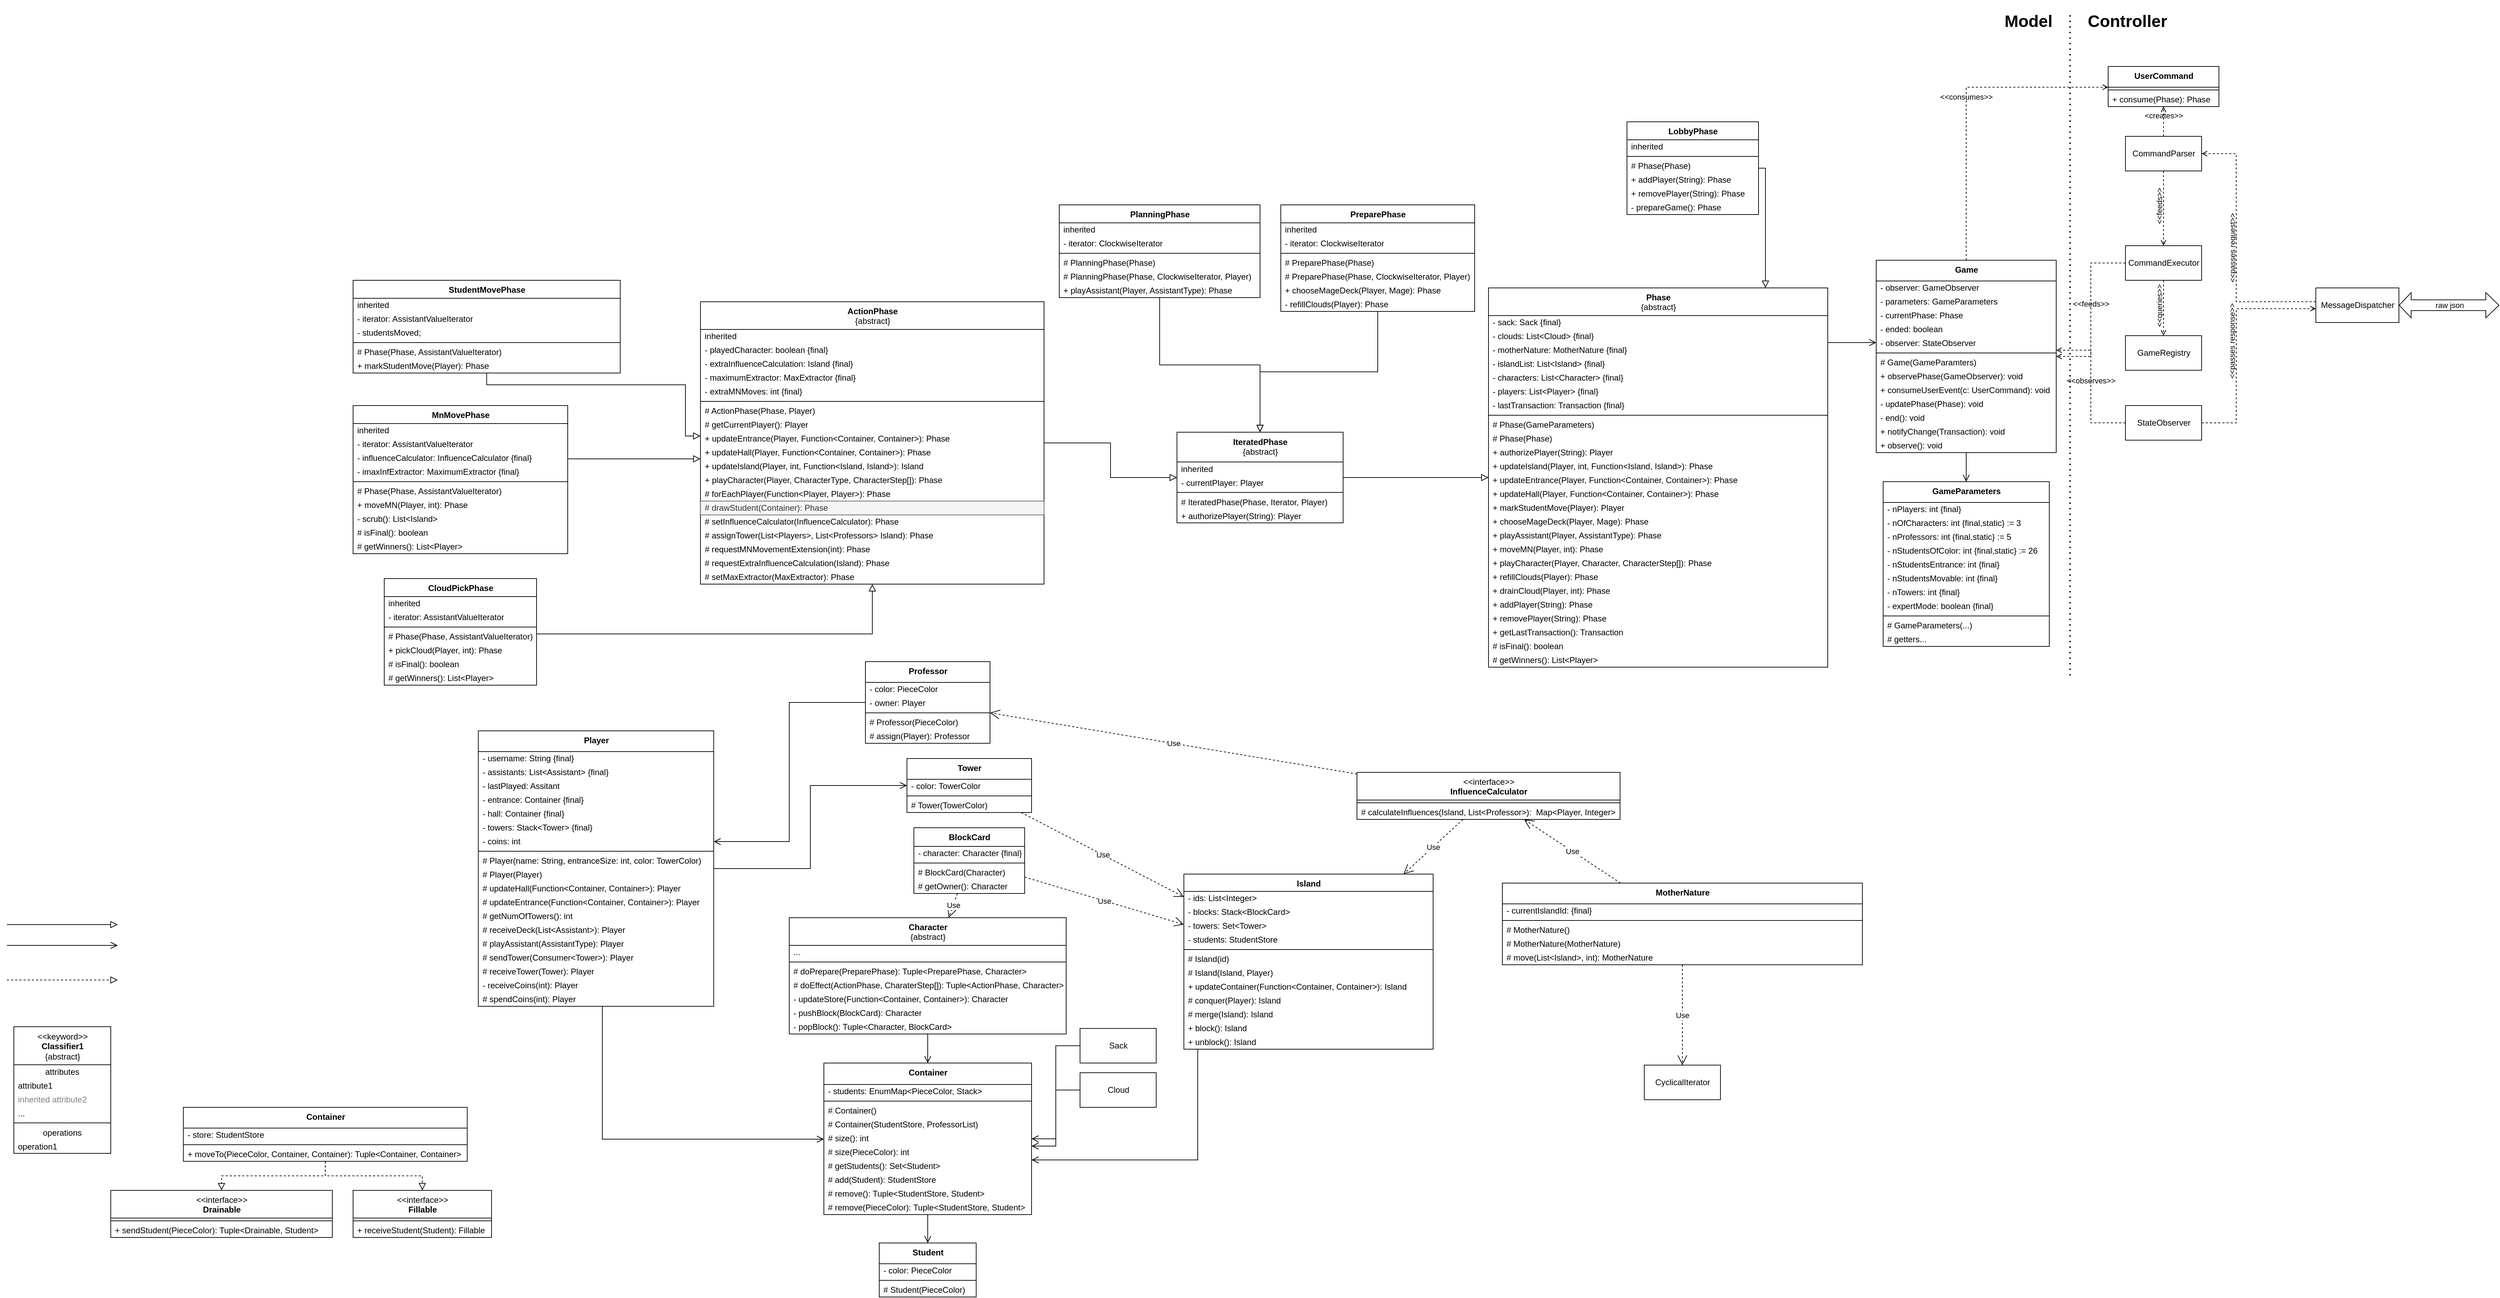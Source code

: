 <mxfile version="17.2.4" type="device" pages="2"><diagram id="if0rhPK1P0rOz0mV3Ci6" name="Page-1"><mxGraphModel dx="8998" dy="3912" grid="1" gridSize="10" guides="1" tooltips="1" connect="1" arrows="1" fold="1" page="1" pageScale="1" pageWidth="1169" pageHeight="827" background="#ffffff" math="0" shadow="0"><root><mxCell id="0"/><mxCell id="1" parent="0"/><mxCell id="fW89EkZlnKRWS77zSKfk-1" value="&lt;b&gt;Game&lt;/b&gt;" style="swimlane;fontStyle=0;align=center;verticalAlign=top;childLayout=stackLayout;horizontal=1;startSize=30;horizontalStack=0;resizeParent=1;resizeParentMax=0;resizeLast=0;collapsible=0;marginBottom=0;html=1;" parent="1" vertex="1"><mxGeometry x="440" y="-440" width="260" height="278" as="geometry"/></mxCell><mxCell id="fW89EkZlnKRWS77zSKfk-238" value="- observer: GameObserver" style="text;html=1;strokeColor=none;fillColor=none;align=left;verticalAlign=middle;spacingLeft=4;spacingRight=4;overflow=hidden;rotatable=0;points=[[0,0.5],[1,0.5]];portConstraint=eastwest;" parent="fW89EkZlnKRWS77zSKfk-1" vertex="1"><mxGeometry y="30" width="260" height="20" as="geometry"/></mxCell><mxCell id="fW89EkZlnKRWS77zSKfk-130" value="- parameters: GameParameters" style="text;html=1;strokeColor=none;fillColor=none;align=left;verticalAlign=middle;spacingLeft=4;spacingRight=4;overflow=hidden;rotatable=0;points=[[0,0.5],[1,0.5]];portConstraint=eastwest;" parent="fW89EkZlnKRWS77zSKfk-1" vertex="1"><mxGeometry y="50" width="260" height="20" as="geometry"/></mxCell><mxCell id="fW89EkZlnKRWS77zSKfk-20" value="- currentPhase: Phase" style="text;html=1;strokeColor=none;fillColor=none;align=left;verticalAlign=middle;spacingLeft=4;spacingRight=4;overflow=hidden;rotatable=0;points=[[0,0.5],[1,0.5]];portConstraint=eastwest;" parent="fW89EkZlnKRWS77zSKfk-1" vertex="1"><mxGeometry y="70" width="260" height="20" as="geometry"/></mxCell><mxCell id="fW89EkZlnKRWS77zSKfk-232" value="- ended: boolean" style="text;html=1;strokeColor=none;fillColor=none;align=left;verticalAlign=middle;spacingLeft=4;spacingRight=4;overflow=hidden;rotatable=0;points=[[0,0.5],[1,0.5]];portConstraint=eastwest;" parent="fW89EkZlnKRWS77zSKfk-1" vertex="1"><mxGeometry y="90" width="260" height="20" as="geometry"/></mxCell><mxCell id="rhcRuy6mtuUQ3BSNy451-20" value="- observer: StateObserver" style="text;html=1;strokeColor=none;fillColor=none;align=left;verticalAlign=middle;spacingLeft=4;spacingRight=4;overflow=hidden;rotatable=0;points=[[0,0.5],[1,0.5]];portConstraint=eastwest;" parent="fW89EkZlnKRWS77zSKfk-1" vertex="1"><mxGeometry y="110" width="260" height="20" as="geometry"/></mxCell><mxCell id="fW89EkZlnKRWS77zSKfk-22" value="" style="line;strokeWidth=1;fillColor=none;align=left;verticalAlign=middle;spacingTop=-1;spacingLeft=3;spacingRight=3;rotatable=0;labelPosition=right;points=[];portConstraint=eastwest;" parent="fW89EkZlnKRWS77zSKfk-1" vertex="1"><mxGeometry y="130" width="260" height="8" as="geometry"/></mxCell><mxCell id="fW89EkZlnKRWS77zSKfk-23" value="# Game(GameParamters)" style="text;html=1;strokeColor=none;fillColor=none;align=left;verticalAlign=middle;spacingLeft=4;spacingRight=4;overflow=hidden;rotatable=0;points=[[0,0.5],[1,0.5]];portConstraint=eastwest;" parent="fW89EkZlnKRWS77zSKfk-1" vertex="1"><mxGeometry y="138" width="260" height="20" as="geometry"/></mxCell><mxCell id="fW89EkZlnKRWS77zSKfk-236" value="+ observePhase(GameObserver): void" style="text;html=1;strokeColor=none;fillColor=none;align=left;verticalAlign=middle;spacingLeft=4;spacingRight=4;overflow=hidden;rotatable=0;points=[[0,0.5],[1,0.5]];portConstraint=eastwest;" parent="fW89EkZlnKRWS77zSKfk-1" vertex="1"><mxGeometry y="158" width="260" height="20" as="geometry"/></mxCell><mxCell id="fW89EkZlnKRWS77zSKfk-25" value="+ consumeUserEvent(c: UserCommand): void" style="text;html=1;strokeColor=none;fillColor=none;align=left;verticalAlign=middle;spacingLeft=4;spacingRight=4;overflow=hidden;rotatable=0;points=[[0,0.5],[1,0.5]];portConstraint=eastwest;" parent="fW89EkZlnKRWS77zSKfk-1" vertex="1"><mxGeometry y="178" width="260" height="20" as="geometry"/></mxCell><mxCell id="fW89EkZlnKRWS77zSKfk-139" value="- updatePhase(Phase): void" style="text;html=1;strokeColor=none;fillColor=none;align=left;verticalAlign=middle;spacingLeft=4;spacingRight=4;overflow=hidden;rotatable=0;points=[[0,0.5],[1,0.5]];portConstraint=eastwest;" parent="fW89EkZlnKRWS77zSKfk-1" vertex="1"><mxGeometry y="198" width="260" height="20" as="geometry"/></mxCell><mxCell id="fW89EkZlnKRWS77zSKfk-233" value="- end(): void" style="text;html=1;strokeColor=none;fillColor=none;align=left;verticalAlign=middle;spacingLeft=4;spacingRight=4;overflow=hidden;rotatable=0;points=[[0,0.5],[1,0.5]];portConstraint=eastwest;" parent="fW89EkZlnKRWS77zSKfk-1" vertex="1"><mxGeometry y="218" width="260" height="20" as="geometry"/></mxCell><mxCell id="fW89EkZlnKRWS77zSKfk-237" value="+ notifyChange(Transaction): void" style="text;html=1;strokeColor=none;fillColor=none;align=left;verticalAlign=middle;spacingLeft=4;spacingRight=4;overflow=hidden;rotatable=0;points=[[0,0.5],[1,0.5]];portConstraint=eastwest;" parent="fW89EkZlnKRWS77zSKfk-1" vertex="1"><mxGeometry y="238" width="260" height="20" as="geometry"/></mxCell><mxCell id="rhcRuy6mtuUQ3BSNy451-19" value="+ observe(): void" style="text;html=1;strokeColor=none;fillColor=none;align=left;verticalAlign=middle;spacingLeft=4;spacingRight=4;overflow=hidden;rotatable=0;points=[[0,0.5],[1,0.5]];portConstraint=eastwest;" parent="fW89EkZlnKRWS77zSKfk-1" vertex="1"><mxGeometry y="258" width="260" height="20" as="geometry"/></mxCell><mxCell id="fW89EkZlnKRWS77zSKfk-26" value="&lt;b&gt;Phase&lt;/b&gt;&lt;br&gt;{abstract}" style="swimlane;fontStyle=0;align=center;verticalAlign=top;childLayout=stackLayout;horizontal=1;startSize=40;horizontalStack=0;resizeParent=1;resizeParentMax=0;resizeLast=0;collapsible=0;marginBottom=0;html=1;strokeWidth=1;" parent="1" vertex="1"><mxGeometry x="-120" y="-400" width="490" height="548" as="geometry"/></mxCell><mxCell id="fW89EkZlnKRWS77zSKfk-12" value="- sack: Sack {final}" style="text;html=1;strokeColor=none;fillColor=none;align=left;verticalAlign=middle;spacingLeft=4;spacingRight=4;overflow=hidden;rotatable=0;points=[[0,0.5],[1,0.5]];portConstraint=eastwest;" parent="fW89EkZlnKRWS77zSKfk-26" vertex="1"><mxGeometry y="40" width="490" height="20" as="geometry"/></mxCell><mxCell id="fW89EkZlnKRWS77zSKfk-13" value="- clouds: List&amp;lt;Cloud&amp;gt; {final}" style="text;html=1;strokeColor=none;fillColor=none;align=left;verticalAlign=middle;spacingLeft=4;spacingRight=4;overflow=hidden;rotatable=0;points=[[0,0.5],[1,0.5]];portConstraint=eastwest;" parent="fW89EkZlnKRWS77zSKfk-26" vertex="1"><mxGeometry y="60" width="490" height="20" as="geometry"/></mxCell><mxCell id="fW89EkZlnKRWS77zSKfk-15" value="- motherNature: MotherNature {final}" style="text;html=1;strokeColor=none;fillColor=none;align=left;verticalAlign=middle;spacingLeft=4;spacingRight=4;overflow=hidden;rotatable=0;points=[[0,0.5],[1,0.5]];portConstraint=eastwest;" parent="fW89EkZlnKRWS77zSKfk-26" vertex="1"><mxGeometry y="80" width="490" height="20" as="geometry"/></mxCell><mxCell id="DsKH68JrnapN6zx4cjpR-2" value="- islandList: List&amp;lt;Island&amp;gt; {final}" style="text;html=1;strokeColor=none;fillColor=none;align=left;verticalAlign=middle;spacingLeft=4;spacingRight=4;overflow=hidden;rotatable=0;points=[[0,0.5],[1,0.5]];portConstraint=eastwest;" parent="fW89EkZlnKRWS77zSKfk-26" vertex="1"><mxGeometry y="100" width="490" height="20" as="geometry"/></mxCell><mxCell id="fW89EkZlnKRWS77zSKfk-17" value="- characters: List&amp;lt;Character&amp;gt; {final}" style="text;html=1;strokeColor=none;fillColor=none;align=left;verticalAlign=middle;spacingLeft=4;spacingRight=4;overflow=hidden;rotatable=0;points=[[0,0.5],[1,0.5]];portConstraint=eastwest;" parent="fW89EkZlnKRWS77zSKfk-26" vertex="1"><mxGeometry y="120" width="490" height="20" as="geometry"/></mxCell><mxCell id="fW89EkZlnKRWS77zSKfk-18" value="- players: List&amp;lt;Player&amp;gt; {final}" style="text;html=1;strokeColor=none;fillColor=none;align=left;verticalAlign=middle;spacingLeft=4;spacingRight=4;overflow=hidden;rotatable=0;points=[[0,0.5],[1,0.5]];portConstraint=eastwest;" parent="fW89EkZlnKRWS77zSKfk-26" vertex="1"><mxGeometry y="140" width="490" height="20" as="geometry"/></mxCell><mxCell id="0hpPi4dakM_sm4jXlfFZ-1" value="- lastTransaction: Transaction {final}" style="text;html=1;strokeColor=none;fillColor=none;align=left;verticalAlign=middle;spacingLeft=4;spacingRight=4;overflow=hidden;rotatable=0;points=[[0,0.5],[1,0.5]];portConstraint=eastwest;" parent="fW89EkZlnKRWS77zSKfk-26" vertex="1"><mxGeometry y="160" width="490" height="20" as="geometry"/></mxCell><mxCell id="fW89EkZlnKRWS77zSKfk-28" value="" style="line;strokeWidth=1;fillColor=none;align=left;verticalAlign=middle;spacingTop=-1;spacingLeft=3;spacingRight=3;rotatable=0;labelPosition=right;points=[];portConstraint=eastwest;" parent="fW89EkZlnKRWS77zSKfk-26" vertex="1"><mxGeometry y="180" width="490" height="8" as="geometry"/></mxCell><mxCell id="fW89EkZlnKRWS77zSKfk-117" value="# Phase(GameParameters)" style="text;html=1;strokeColor=none;fillColor=none;align=left;verticalAlign=middle;spacingLeft=4;spacingRight=4;overflow=hidden;rotatable=0;points=[[0,0.5],[1,0.5]];portConstraint=eastwest;" parent="fW89EkZlnKRWS77zSKfk-26" vertex="1"><mxGeometry y="188" width="490" height="20" as="geometry"/></mxCell><mxCell id="fW89EkZlnKRWS77zSKfk-118" value="# Phase(Phase)" style="text;html=1;strokeColor=none;fillColor=none;align=left;verticalAlign=middle;spacingLeft=4;spacingRight=4;overflow=hidden;rotatable=0;points=[[0,0.5],[1,0.5]];portConstraint=eastwest;" parent="fW89EkZlnKRWS77zSKfk-26" vertex="1"><mxGeometry y="208" width="490" height="20" as="geometry"/></mxCell><mxCell id="fW89EkZlnKRWS77zSKfk-141" value="+ authorizePlayer(String): Player" style="text;html=1;strokeColor=none;fillColor=none;align=left;verticalAlign=middle;spacingLeft=4;spacingRight=4;overflow=hidden;rotatable=0;points=[[0,0.5],[1,0.5]];portConstraint=eastwest;" parent="fW89EkZlnKRWS77zSKfk-26" vertex="1"><mxGeometry y="228" width="490" height="20" as="geometry"/></mxCell><mxCell id="fW89EkZlnKRWS77zSKfk-146" value="+ updateIsland(Player, int, Function&amp;lt;Island, Island&amp;gt;): Phase" style="text;html=1;strokeColor=none;fillColor=none;align=left;verticalAlign=middle;spacingLeft=4;spacingRight=4;overflow=hidden;rotatable=0;points=[[0,0.5],[1,0.5]];portConstraint=eastwest;" parent="fW89EkZlnKRWS77zSKfk-26" vertex="1"><mxGeometry y="248" width="490" height="20" as="geometry"/></mxCell><mxCell id="fW89EkZlnKRWS77zSKfk-145" value="+ updateEntrance(Player, Function&amp;lt;Container, Container&amp;gt;): Phase" style="text;html=1;strokeColor=none;fillColor=none;align=left;verticalAlign=middle;spacingLeft=4;spacingRight=4;overflow=hidden;rotatable=0;points=[[0,0.5],[1,0.5]];portConstraint=eastwest;" parent="fW89EkZlnKRWS77zSKfk-26" vertex="1"><mxGeometry y="268" width="490" height="20" as="geometry"/></mxCell><mxCell id="rhcRuy6mtuUQ3BSNy451-115" value="+ updateHall(Player, Function&amp;lt;Container, Container&amp;gt;): Phase" style="text;html=1;strokeColor=none;fillColor=none;align=left;verticalAlign=middle;spacingLeft=4;spacingRight=4;overflow=hidden;rotatable=0;points=[[0,0.5],[1,0.5]];portConstraint=eastwest;" parent="fW89EkZlnKRWS77zSKfk-26" vertex="1"><mxGeometry y="288" width="490" height="20" as="geometry"/></mxCell><mxCell id="0hpPi4dakM_sm4jXlfFZ-5" value="+ markStudentMove(Player): Player" style="text;html=1;strokeColor=none;fillColor=none;align=left;verticalAlign=middle;spacingLeft=4;spacingRight=4;overflow=hidden;rotatable=0;points=[[0,0.5],[1,0.5]];portConstraint=eastwest;" parent="fW89EkZlnKRWS77zSKfk-26" vertex="1"><mxGeometry y="308" width="490" height="20" as="geometry"/></mxCell><mxCell id="fW89EkZlnKRWS77zSKfk-140" value="+ chooseMageDeck(Player, Mage): Phase" style="text;html=1;strokeColor=none;fillColor=none;align=left;verticalAlign=middle;spacingLeft=4;spacingRight=4;overflow=hidden;rotatable=0;points=[[0,0.5],[1,0.5]];portConstraint=eastwest;" parent="fW89EkZlnKRWS77zSKfk-26" vertex="1"><mxGeometry y="328" width="490" height="20" as="geometry"/></mxCell><mxCell id="fW89EkZlnKRWS77zSKfk-142" value="+ playAssistant(Player, AssistantType): Phase" style="text;html=1;strokeColor=none;fillColor=none;align=left;verticalAlign=middle;spacingLeft=4;spacingRight=4;overflow=hidden;rotatable=0;points=[[0,0.5],[1,0.5]];portConstraint=eastwest;" parent="fW89EkZlnKRWS77zSKfk-26" vertex="1"><mxGeometry y="348" width="490" height="20" as="geometry"/></mxCell><mxCell id="fW89EkZlnKRWS77zSKfk-148" value="+ moveMN(Player, int): Phase" style="text;html=1;strokeColor=none;fillColor=none;align=left;verticalAlign=middle;spacingLeft=4;spacingRight=4;overflow=hidden;rotatable=0;points=[[0,0.5],[1,0.5]];portConstraint=eastwest;" parent="fW89EkZlnKRWS77zSKfk-26" vertex="1"><mxGeometry y="368" width="490" height="20" as="geometry"/></mxCell><mxCell id="fW89EkZlnKRWS77zSKfk-149" value="+ playCharacter(Player, Character, CharacterStep[]): Phase" style="text;html=1;strokeColor=none;fillColor=none;align=left;verticalAlign=middle;spacingLeft=4;spacingRight=4;overflow=hidden;rotatable=0;points=[[0,0.5],[1,0.5]];portConstraint=eastwest;" parent="fW89EkZlnKRWS77zSKfk-26" vertex="1"><mxGeometry y="388" width="490" height="20" as="geometry"/></mxCell><mxCell id="fW89EkZlnKRWS77zSKfk-196" value="+ refillClouds(Player): Phase" style="text;html=1;strokeColor=none;fillColor=none;align=left;verticalAlign=middle;spacingLeft=4;spacingRight=4;overflow=hidden;rotatable=0;points=[[0,0.5],[1,0.5]];portConstraint=eastwest;" parent="fW89EkZlnKRWS77zSKfk-26" vertex="1"><mxGeometry y="408" width="490" height="20" as="geometry"/></mxCell><mxCell id="fW89EkZlnKRWS77zSKfk-150" value="+ drainCloud(Player, int): Phase" style="text;html=1;strokeColor=none;fillColor=none;align=left;verticalAlign=middle;spacingLeft=4;spacingRight=4;overflow=hidden;rotatable=0;points=[[0,0.5],[1,0.5]];portConstraint=eastwest;" parent="fW89EkZlnKRWS77zSKfk-26" vertex="1"><mxGeometry y="428" width="490" height="20" as="geometry"/></mxCell><mxCell id="fW89EkZlnKRWS77zSKfk-151" value="+ addPlayer(String): Phase" style="text;html=1;strokeColor=none;fillColor=none;align=left;verticalAlign=middle;spacingLeft=4;spacingRight=4;overflow=hidden;rotatable=0;points=[[0,0.5],[1,0.5]];portConstraint=eastwest;" parent="fW89EkZlnKRWS77zSKfk-26" vertex="1"><mxGeometry y="448" width="490" height="20" as="geometry"/></mxCell><mxCell id="fW89EkZlnKRWS77zSKfk-152" value="+ removePlayer(String): Phase" style="text;html=1;strokeColor=none;fillColor=none;align=left;verticalAlign=middle;spacingLeft=4;spacingRight=4;overflow=hidden;rotatable=0;points=[[0,0.5],[1,0.5]];portConstraint=eastwest;" parent="fW89EkZlnKRWS77zSKfk-26" vertex="1"><mxGeometry y="468" width="490" height="20" as="geometry"/></mxCell><mxCell id="0hpPi4dakM_sm4jXlfFZ-2" value="+ getLastTransaction(): Transaction" style="text;html=1;strokeColor=none;fillColor=none;align=left;verticalAlign=middle;spacingLeft=4;spacingRight=4;overflow=hidden;rotatable=0;points=[[0,0.5],[1,0.5]];portConstraint=eastwest;" parent="fW89EkZlnKRWS77zSKfk-26" vertex="1"><mxGeometry y="488" width="490" height="20" as="geometry"/></mxCell><mxCell id="sdofPbNv5wrHmS7GAuyR-99" value="# isFinal(): boolean" style="text;html=1;strokeColor=none;fillColor=none;align=left;verticalAlign=middle;spacingLeft=4;spacingRight=4;overflow=hidden;rotatable=0;points=[[0,0.5],[1,0.5]];portConstraint=eastwest;" parent="fW89EkZlnKRWS77zSKfk-26" vertex="1"><mxGeometry y="508" width="490" height="20" as="geometry"/></mxCell><mxCell id="0hpPi4dakM_sm4jXlfFZ-3" value="# getWinners(): List&amp;lt;Player&amp;gt;" style="text;html=1;strokeColor=none;fillColor=none;align=left;verticalAlign=middle;spacingLeft=4;spacingRight=4;overflow=hidden;rotatable=0;points=[[0,0.5],[1,0.5]];portConstraint=eastwest;" parent="fW89EkZlnKRWS77zSKfk-26" vertex="1"><mxGeometry y="528" width="490" height="20" as="geometry"/></mxCell><mxCell id="fW89EkZlnKRWS77zSKfk-70" value="&lt;b&gt;GameParameters&lt;/b&gt;" style="swimlane;fontStyle=0;align=center;verticalAlign=top;childLayout=stackLayout;horizontal=1;startSize=30;horizontalStack=0;resizeParent=1;resizeParentMax=0;resizeLast=0;collapsible=0;marginBottom=0;html=1;" parent="1" vertex="1"><mxGeometry x="450" y="-120" width="240" height="238" as="geometry"/></mxCell><mxCell id="fW89EkZlnKRWS77zSKfk-3" value="- nPlayers: int {final}" style="text;html=1;strokeColor=none;fillColor=none;align=left;verticalAlign=middle;spacingLeft=4;spacingRight=4;overflow=hidden;rotatable=0;points=[[0,0.5],[1,0.5]];portConstraint=eastwest;" parent="fW89EkZlnKRWS77zSKfk-70" vertex="1"><mxGeometry y="30" width="240" height="20" as="geometry"/></mxCell><mxCell id="fW89EkZlnKRWS77zSKfk-9" value="- nOfCharacters: int {final,static} := 3" style="text;html=1;strokeColor=none;fillColor=none;align=left;verticalAlign=middle;spacingLeft=4;spacingRight=4;overflow=hidden;rotatable=0;points=[[0,0.5],[1,0.5]];portConstraint=eastwest;" parent="fW89EkZlnKRWS77zSKfk-70" vertex="1"><mxGeometry y="50" width="240" height="20" as="geometry"/></mxCell><mxCell id="fW89EkZlnKRWS77zSKfk-8" value="- nProfessors: int {final,static} := 5" style="text;html=1;strokeColor=none;fillColor=none;align=left;verticalAlign=middle;spacingLeft=4;spacingRight=4;overflow=hidden;rotatable=0;points=[[0,0.5],[1,0.5]];portConstraint=eastwest;" parent="fW89EkZlnKRWS77zSKfk-70" vertex="1"><mxGeometry y="70" width="240" height="20" as="geometry"/></mxCell><mxCell id="fW89EkZlnKRWS77zSKfk-7" value="- nStudentsOfColor: int {final,static} := 26" style="text;html=1;strokeColor=none;fillColor=none;align=left;verticalAlign=middle;spacingLeft=4;spacingRight=4;overflow=hidden;rotatable=0;points=[[0,0.5],[1,0.5]];portConstraint=eastwest;" parent="fW89EkZlnKRWS77zSKfk-70" vertex="1"><mxGeometry y="90" width="240" height="20" as="geometry"/></mxCell><mxCell id="fW89EkZlnKRWS77zSKfk-6" value="- nStudentsEntrance: int {final}" style="text;html=1;strokeColor=none;fillColor=none;align=left;verticalAlign=middle;spacingLeft=4;spacingRight=4;overflow=hidden;rotatable=0;points=[[0,0.5],[1,0.5]];portConstraint=eastwest;" parent="fW89EkZlnKRWS77zSKfk-70" vertex="1"><mxGeometry y="110" width="240" height="20" as="geometry"/></mxCell><mxCell id="fW89EkZlnKRWS77zSKfk-5" value="- nStudentsMovable: int {final}" style="text;html=1;strokeColor=none;fillColor=none;align=left;verticalAlign=middle;spacingLeft=4;spacingRight=4;overflow=hidden;rotatable=0;points=[[0,0.5],[1,0.5]];portConstraint=eastwest;" parent="fW89EkZlnKRWS77zSKfk-70" vertex="1"><mxGeometry y="130" width="240" height="20" as="geometry"/></mxCell><mxCell id="fW89EkZlnKRWS77zSKfk-4" value="- nTowers: int {final}" style="text;html=1;strokeColor=none;fillColor=none;align=left;verticalAlign=middle;spacingLeft=4;spacingRight=4;overflow=hidden;rotatable=0;points=[[0,0.5],[1,0.5]];portConstraint=eastwest;" parent="fW89EkZlnKRWS77zSKfk-70" vertex="1"><mxGeometry y="150" width="240" height="20" as="geometry"/></mxCell><mxCell id="fW89EkZlnKRWS77zSKfk-10" value="- expertMode: boolean {final}" style="text;html=1;strokeColor=none;fillColor=none;align=left;verticalAlign=middle;spacingLeft=4;spacingRight=4;overflow=hidden;rotatable=0;points=[[0,0.5],[1,0.5]];portConstraint=eastwest;" parent="fW89EkZlnKRWS77zSKfk-70" vertex="1"><mxGeometry y="170" width="240" height="20" as="geometry"/></mxCell><mxCell id="fW89EkZlnKRWS77zSKfk-75" value="" style="line;strokeWidth=1;fillColor=none;align=left;verticalAlign=middle;spacingTop=-1;spacingLeft=3;spacingRight=3;rotatable=0;labelPosition=right;points=[];portConstraint=eastwest;" parent="fW89EkZlnKRWS77zSKfk-70" vertex="1"><mxGeometry y="190" width="240" height="8" as="geometry"/></mxCell><mxCell id="fW89EkZlnKRWS77zSKfk-127" value="# GameParameters(...)" style="text;html=1;strokeColor=none;fillColor=none;align=left;verticalAlign=middle;spacingLeft=4;spacingRight=4;overflow=hidden;rotatable=0;points=[[0,0.5],[1,0.5]];portConstraint=eastwest;" parent="fW89EkZlnKRWS77zSKfk-70" vertex="1"><mxGeometry y="198" width="240" height="20" as="geometry"/></mxCell><mxCell id="fW89EkZlnKRWS77zSKfk-129" value="# getters..." style="text;html=1;strokeColor=none;fillColor=none;align=left;verticalAlign=middle;spacingLeft=4;spacingRight=4;overflow=hidden;rotatable=0;points=[[0,0.5],[1,0.5]];portConstraint=eastwest;" parent="fW89EkZlnKRWS77zSKfk-70" vertex="1"><mxGeometry y="218" width="240" height="20" as="geometry"/></mxCell><mxCell id="fW89EkZlnKRWS77zSKfk-95" value="&lt;b&gt;ActionPhase&lt;br&gt;&lt;/b&gt;{abstract}&lt;b&gt;&lt;br&gt;&lt;/b&gt;" style="swimlane;fontStyle=0;align=center;verticalAlign=top;childLayout=stackLayout;horizontal=1;startSize=40;horizontalStack=0;resizeParent=1;resizeParentMax=0;resizeLast=0;collapsible=0;marginBottom=0;html=1;" parent="1" vertex="1"><mxGeometry x="-1258.25" y="-380" width="496.25" height="408" as="geometry"/></mxCell><mxCell id="fW89EkZlnKRWS77zSKfk-199" value="inherited" style="text;html=1;strokeColor=none;fillColor=none;align=left;verticalAlign=middle;spacingLeft=4;spacingRight=4;overflow=hidden;rotatable=0;points=[[0,0.5],[1,0.5]];portConstraint=eastwest;" parent="fW89EkZlnKRWS77zSKfk-95" vertex="1"><mxGeometry y="40" width="496.25" height="20" as="geometry"/></mxCell><mxCell id="fW89EkZlnKRWS77zSKfk-200" value="- playedCharacter: boolean {final}" style="text;html=1;strokeColor=none;fillColor=none;align=left;verticalAlign=middle;spacingLeft=4;spacingRight=4;overflow=hidden;rotatable=0;points=[[0,0.5],[1,0.5]];portConstraint=eastwest;" parent="fW89EkZlnKRWS77zSKfk-95" vertex="1"><mxGeometry y="60" width="496.25" height="20" as="geometry"/></mxCell><mxCell id="fW89EkZlnKRWS77zSKfk-98" value="- extraInfluenceCalculation: Island {final}" style="text;html=1;strokeColor=none;fillColor=none;align=left;verticalAlign=middle;spacingLeft=4;spacingRight=4;overflow=hidden;rotatable=0;points=[[0,0.5],[1,0.5]];portConstraint=eastwest;" parent="fW89EkZlnKRWS77zSKfk-95" vertex="1"><mxGeometry y="80" width="496.25" height="20" as="geometry"/></mxCell><mxCell id="fW89EkZlnKRWS77zSKfk-99" value="- maximumExtractor: MaxExtractor {final}" style="text;html=1;strokeColor=none;fillColor=none;align=left;verticalAlign=middle;spacingLeft=4;spacingRight=4;overflow=hidden;rotatable=0;points=[[0,0.5],[1,0.5]];portConstraint=eastwest;" parent="fW89EkZlnKRWS77zSKfk-95" vertex="1"><mxGeometry y="100" width="496.25" height="20" as="geometry"/></mxCell><mxCell id="fW89EkZlnKRWS77zSKfk-100" value="- extraMNMoves: int {final}" style="text;html=1;strokeColor=none;fillColor=none;align=left;verticalAlign=middle;spacingLeft=4;spacingRight=4;overflow=hidden;rotatable=0;points=[[0,0.5],[1,0.5]];portConstraint=eastwest;" parent="fW89EkZlnKRWS77zSKfk-95" vertex="1"><mxGeometry y="120" width="496.25" height="20" as="geometry"/></mxCell><mxCell id="fW89EkZlnKRWS77zSKfk-101" value="" style="line;strokeWidth=1;fillColor=none;align=left;verticalAlign=middle;spacingTop=-1;spacingLeft=3;spacingRight=3;rotatable=0;labelPosition=right;points=[];portConstraint=eastwest;" parent="fW89EkZlnKRWS77zSKfk-95" vertex="1"><mxGeometry y="140" width="496.25" height="8" as="geometry"/></mxCell><mxCell id="fW89EkZlnKRWS77zSKfk-165" value="# ActionPhase(Phase, Player)" style="text;html=1;strokeColor=none;fillColor=none;align=left;verticalAlign=middle;spacingLeft=4;spacingRight=4;overflow=hidden;rotatable=0;points=[[0,0.5],[1,0.5]];portConstraint=eastwest;" parent="fW89EkZlnKRWS77zSKfk-95" vertex="1"><mxGeometry y="148" width="496.25" height="20" as="geometry"/></mxCell><mxCell id="sdofPbNv5wrHmS7GAuyR-92" value="# getCurrentPlayer(): Player" style="text;html=1;strokeColor=none;fillColor=none;align=left;verticalAlign=middle;spacingLeft=4;spacingRight=4;overflow=hidden;rotatable=0;points=[[0,0.5],[1,0.5]];portConstraint=eastwest;" parent="fW89EkZlnKRWS77zSKfk-95" vertex="1"><mxGeometry y="168" width="496.25" height="20" as="geometry"/></mxCell><mxCell id="fW89EkZlnKRWS77zSKfk-170" value="+ updateEntrance(Player, Function&amp;lt;Container, Container&amp;gt;): Phase" style="text;html=1;strokeColor=none;fillColor=none;align=left;verticalAlign=middle;spacingLeft=4;spacingRight=4;overflow=hidden;rotatable=0;points=[[0,0.5],[1,0.5]];portConstraint=eastwest;" parent="fW89EkZlnKRWS77zSKfk-95" vertex="1"><mxGeometry y="188" width="496.25" height="20" as="geometry"/></mxCell><mxCell id="fW89EkZlnKRWS77zSKfk-169" value="+ updateHall(Player, Function&amp;lt;Container, Container&amp;gt;): Phase" style="text;html=1;strokeColor=none;fillColor=none;align=left;verticalAlign=middle;spacingLeft=4;spacingRight=4;overflow=hidden;rotatable=0;points=[[0,0.5],[1,0.5]];portConstraint=eastwest;" parent="fW89EkZlnKRWS77zSKfk-95" vertex="1"><mxGeometry y="208" width="496.25" height="20" as="geometry"/></mxCell><mxCell id="fW89EkZlnKRWS77zSKfk-167" value="+ updateIsland(Player, int, Function&amp;lt;Island, Island&amp;gt;): Island" style="text;html=1;strokeColor=none;fillColor=none;align=left;verticalAlign=middle;spacingLeft=4;spacingRight=4;overflow=hidden;rotatable=0;points=[[0,0.5],[1,0.5]];portConstraint=eastwest;" parent="fW89EkZlnKRWS77zSKfk-95" vertex="1"><mxGeometry y="228" width="496.25" height="20" as="geometry"/></mxCell><mxCell id="fW89EkZlnKRWS77zSKfk-175" value="+ playCharacter(Player, CharacterType, CharacterStep[]): Phase" style="text;html=1;strokeColor=none;fillColor=none;align=left;verticalAlign=middle;spacingLeft=4;spacingRight=4;overflow=hidden;rotatable=0;points=[[0,0.5],[1,0.5]];portConstraint=eastwest;" parent="fW89EkZlnKRWS77zSKfk-95" vertex="1"><mxGeometry y="248" width="496.25" height="20" as="geometry"/></mxCell><mxCell id="sdofPbNv5wrHmS7GAuyR-91" value="# forEachPlayer(Function&amp;lt;Player, Player&amp;gt;): Phase" style="text;html=1;strokeColor=none;fillColor=none;align=left;verticalAlign=middle;spacingLeft=4;spacingRight=4;overflow=hidden;rotatable=0;points=[[0,0.5],[1,0.5]];portConstraint=eastwest;" parent="fW89EkZlnKRWS77zSKfk-95" vertex="1"><mxGeometry y="268" width="496.25" height="20" as="geometry"/></mxCell><mxCell id="sdofPbNv5wrHmS7GAuyR-90" value="# drawStudent(Container): Phase" style="text;html=1;align=left;verticalAlign=middle;spacingLeft=4;spacingRight=4;overflow=hidden;rotatable=0;points=[[0,0.5],[1,0.5]];portConstraint=eastwest;fillColor=#f5f5f5;fontColor=#333333;strokeColor=#666666;" parent="fW89EkZlnKRWS77zSKfk-95" vertex="1"><mxGeometry y="288" width="496.25" height="20" as="geometry"/></mxCell><mxCell id="sdofPbNv5wrHmS7GAuyR-95" value="# setInfluenceCalculator(InfluenceCalculator): Phase" style="text;html=1;strokeColor=none;fillColor=none;align=left;verticalAlign=middle;spacingLeft=4;spacingRight=4;overflow=hidden;rotatable=0;points=[[0,0.5],[1,0.5]];portConstraint=eastwest;" parent="fW89EkZlnKRWS77zSKfk-95" vertex="1"><mxGeometry y="308" width="496.25" height="20" as="geometry"/></mxCell><mxCell id="DsKH68JrnapN6zx4cjpR-12" value="# assignTower(List&amp;lt;Players&amp;gt;, List&amp;lt;Professors&amp;gt; Island): Phase" style="text;html=1;strokeColor=none;fillColor=none;align=left;verticalAlign=middle;spacingLeft=4;spacingRight=4;overflow=hidden;rotatable=0;points=[[0,0.5],[1,0.5]];portConstraint=eastwest;" parent="fW89EkZlnKRWS77zSKfk-95" vertex="1"><mxGeometry y="328" width="496.25" height="20" as="geometry"/></mxCell><mxCell id="sdofPbNv5wrHmS7GAuyR-98" value="# requestMNMovementExtension(int): Phase" style="text;html=1;strokeColor=none;fillColor=none;align=left;verticalAlign=middle;spacingLeft=4;spacingRight=4;overflow=hidden;rotatable=0;points=[[0,0.5],[1,0.5]];portConstraint=eastwest;" parent="fW89EkZlnKRWS77zSKfk-95" vertex="1"><mxGeometry y="348" width="496.25" height="20" as="geometry"/></mxCell><mxCell id="sdofPbNv5wrHmS7GAuyR-97" value="# requestExtraInfluenceCalculation(Island): Phase" style="text;html=1;strokeColor=none;fillColor=none;align=left;verticalAlign=middle;spacingLeft=4;spacingRight=4;overflow=hidden;rotatable=0;points=[[0,0.5],[1,0.5]];portConstraint=eastwest;" parent="fW89EkZlnKRWS77zSKfk-95" vertex="1"><mxGeometry y="368" width="496.25" height="20" as="geometry"/></mxCell><mxCell id="sdofPbNv5wrHmS7GAuyR-96" value="# setMaxExtractor(MaxExtractor): Phase" style="text;html=1;strokeColor=none;fillColor=none;align=left;verticalAlign=middle;spacingLeft=4;spacingRight=4;overflow=hidden;rotatable=0;points=[[0,0.5],[1,0.5]];portConstraint=eastwest;" parent="fW89EkZlnKRWS77zSKfk-95" vertex="1"><mxGeometry y="388" width="496.25" height="20" as="geometry"/></mxCell><mxCell id="fW89EkZlnKRWS77zSKfk-119" value="&amp;lt;&amp;lt;keyword&amp;gt;&amp;gt;&lt;br&gt;&lt;b&gt;Classifier1&lt;/b&gt;&lt;br&gt;{abstract}" style="swimlane;fontStyle=0;align=center;verticalAlign=top;childLayout=stackLayout;horizontal=1;startSize=55;horizontalStack=0;resizeParent=1;resizeParentMax=0;resizeLast=0;collapsible=0;marginBottom=0;html=1;" parent="1" vertex="1"><mxGeometry x="-2250" y="667.5" width="140" height="183" as="geometry"/></mxCell><mxCell id="fW89EkZlnKRWS77zSKfk-120" value="attributes" style="text;html=1;strokeColor=none;fillColor=none;align=center;verticalAlign=middle;spacingLeft=4;spacingRight=4;overflow=hidden;rotatable=0;points=[[0,0.5],[1,0.5]];portConstraint=eastwest;" parent="fW89EkZlnKRWS77zSKfk-119" vertex="1"><mxGeometry y="55" width="140" height="20" as="geometry"/></mxCell><mxCell id="fW89EkZlnKRWS77zSKfk-121" value="attribute1" style="text;html=1;strokeColor=none;fillColor=none;align=left;verticalAlign=middle;spacingLeft=4;spacingRight=4;overflow=hidden;rotatable=0;points=[[0,0.5],[1,0.5]];portConstraint=eastwest;" parent="fW89EkZlnKRWS77zSKfk-119" vertex="1"><mxGeometry y="75" width="140" height="20" as="geometry"/></mxCell><mxCell id="fW89EkZlnKRWS77zSKfk-122" value="inherited attribute2" style="text;html=1;strokeColor=none;fillColor=none;align=left;verticalAlign=middle;spacingLeft=4;spacingRight=4;overflow=hidden;rotatable=0;points=[[0,0.5],[1,0.5]];portConstraint=eastwest;fontColor=#808080;" parent="fW89EkZlnKRWS77zSKfk-119" vertex="1"><mxGeometry y="95" width="140" height="20" as="geometry"/></mxCell><mxCell id="fW89EkZlnKRWS77zSKfk-123" value="..." style="text;html=1;strokeColor=none;fillColor=none;align=left;verticalAlign=middle;spacingLeft=4;spacingRight=4;overflow=hidden;rotatable=0;points=[[0,0.5],[1,0.5]];portConstraint=eastwest;" parent="fW89EkZlnKRWS77zSKfk-119" vertex="1"><mxGeometry y="115" width="140" height="20" as="geometry"/></mxCell><mxCell id="fW89EkZlnKRWS77zSKfk-124" value="" style="line;strokeWidth=1;fillColor=none;align=left;verticalAlign=middle;spacingTop=-1;spacingLeft=3;spacingRight=3;rotatable=0;labelPosition=right;points=[];portConstraint=eastwest;" parent="fW89EkZlnKRWS77zSKfk-119" vertex="1"><mxGeometry y="135" width="140" height="8" as="geometry"/></mxCell><mxCell id="fW89EkZlnKRWS77zSKfk-125" value="operations" style="text;html=1;strokeColor=none;fillColor=none;align=center;verticalAlign=middle;spacingLeft=4;spacingRight=4;overflow=hidden;rotatable=0;points=[[0,0.5],[1,0.5]];portConstraint=eastwest;" parent="fW89EkZlnKRWS77zSKfk-119" vertex="1"><mxGeometry y="143" width="140" height="20" as="geometry"/></mxCell><mxCell id="fW89EkZlnKRWS77zSKfk-126" value="operation1" style="text;html=1;strokeColor=none;fillColor=none;align=left;verticalAlign=middle;spacingLeft=4;spacingRight=4;overflow=hidden;rotatable=0;points=[[0,0.5],[1,0.5]];portConstraint=eastwest;" parent="fW89EkZlnKRWS77zSKfk-119" vertex="1"><mxGeometry y="163" width="140" height="20" as="geometry"/></mxCell><mxCell id="fW89EkZlnKRWS77zSKfk-131" value="&lt;b&gt;UserCommand&lt;/b&gt;" style="swimlane;fontStyle=0;align=center;verticalAlign=top;childLayout=stackLayout;horizontal=1;startSize=30;horizontalStack=0;resizeParent=1;resizeParentMax=0;resizeLast=0;collapsible=0;marginBottom=0;html=1;" parent="1" vertex="1"><mxGeometry x="775" y="-720" width="160" height="58" as="geometry"/></mxCell><mxCell id="fW89EkZlnKRWS77zSKfk-136" value="" style="line;strokeWidth=1;fillColor=none;align=left;verticalAlign=middle;spacingTop=-1;spacingLeft=3;spacingRight=3;rotatable=0;labelPosition=right;points=[];portConstraint=eastwest;" parent="fW89EkZlnKRWS77zSKfk-131" vertex="1"><mxGeometry y="30" width="160" height="8" as="geometry"/></mxCell><mxCell id="fW89EkZlnKRWS77zSKfk-138" value="+ consume(Phase): Phase" style="text;html=1;strokeColor=none;fillColor=none;align=left;verticalAlign=middle;spacingLeft=4;spacingRight=4;overflow=hidden;rotatable=0;points=[[0,0.5],[1,0.5]];portConstraint=eastwest;" parent="fW89EkZlnKRWS77zSKfk-131" vertex="1"><mxGeometry y="38" width="160" height="20" as="geometry"/></mxCell><mxCell id="fW89EkZlnKRWS77zSKfk-153" value="&lt;b&gt;LobbyPhase&lt;/b&gt;" style="swimlane;fontStyle=0;align=center;verticalAlign=top;childLayout=stackLayout;horizontal=1;startSize=26;horizontalStack=0;resizeParent=1;resizeParentMax=0;resizeLast=0;collapsible=0;marginBottom=0;html=1;" parent="1" vertex="1"><mxGeometry x="80" y="-640" width="190" height="134" as="geometry"/></mxCell><mxCell id="fW89EkZlnKRWS77zSKfk-157" value="inherited" style="text;html=1;strokeColor=none;fillColor=none;align=left;verticalAlign=middle;spacingLeft=4;spacingRight=4;overflow=hidden;rotatable=0;points=[[0,0.5],[1,0.5]];portConstraint=eastwest;" parent="fW89EkZlnKRWS77zSKfk-153" vertex="1"><mxGeometry y="26" width="190" height="20" as="geometry"/></mxCell><mxCell id="fW89EkZlnKRWS77zSKfk-158" value="" style="line;strokeWidth=1;fillColor=none;align=left;verticalAlign=middle;spacingTop=-1;spacingLeft=3;spacingRight=3;rotatable=0;labelPosition=right;points=[];portConstraint=eastwest;" parent="fW89EkZlnKRWS77zSKfk-153" vertex="1"><mxGeometry y="46" width="190" height="8" as="geometry"/></mxCell><mxCell id="fW89EkZlnKRWS77zSKfk-160" value="# Phase(Phase)" style="text;html=1;strokeColor=none;fillColor=none;align=left;verticalAlign=middle;spacingLeft=4;spacingRight=4;overflow=hidden;rotatable=0;points=[[0,0.5],[1,0.5]];portConstraint=eastwest;" parent="fW89EkZlnKRWS77zSKfk-153" vertex="1"><mxGeometry y="54" width="190" height="20" as="geometry"/></mxCell><mxCell id="fW89EkZlnKRWS77zSKfk-161" value="+ addPlayer(String): Phase" style="text;html=1;strokeColor=none;fillColor=none;align=left;verticalAlign=middle;spacingLeft=4;spacingRight=4;overflow=hidden;rotatable=0;points=[[0,0.5],[1,0.5]];portConstraint=eastwest;" parent="fW89EkZlnKRWS77zSKfk-153" vertex="1"><mxGeometry y="74" width="190" height="20" as="geometry"/></mxCell><mxCell id="fW89EkZlnKRWS77zSKfk-162" value="+ removePlayer(String): Phase" style="text;html=1;strokeColor=none;fillColor=none;align=left;verticalAlign=middle;spacingLeft=4;spacingRight=4;overflow=hidden;rotatable=0;points=[[0,0.5],[1,0.5]];portConstraint=eastwest;" parent="fW89EkZlnKRWS77zSKfk-153" vertex="1"><mxGeometry y="94" width="190" height="20" as="geometry"/></mxCell><mxCell id="fW89EkZlnKRWS77zSKfk-186" value="- prepareGame(): Phase" style="text;html=1;strokeColor=none;fillColor=none;align=left;verticalAlign=middle;spacingLeft=4;spacingRight=4;overflow=hidden;rotatable=0;points=[[0,0.5],[1,0.5]];portConstraint=eastwest;" parent="fW89EkZlnKRWS77zSKfk-153" vertex="1"><mxGeometry y="114" width="190" height="20" as="geometry"/></mxCell><mxCell id="fW89EkZlnKRWS77zSKfk-179" value="&lt;b&gt;PreparePhase&lt;/b&gt;" style="swimlane;fontStyle=0;align=center;verticalAlign=top;childLayout=stackLayout;horizontal=1;startSize=26;horizontalStack=0;resizeParent=1;resizeParentMax=0;resizeLast=0;collapsible=0;marginBottom=0;html=1;" parent="1" vertex="1"><mxGeometry x="-420" y="-520" width="280" height="154" as="geometry"/></mxCell><mxCell id="fW89EkZlnKRWS77zSKfk-180" value="inherited" style="text;html=1;strokeColor=none;fillColor=none;align=left;verticalAlign=middle;spacingLeft=4;spacingRight=4;overflow=hidden;rotatable=0;points=[[0,0.5],[1,0.5]];portConstraint=eastwest;" parent="fW89EkZlnKRWS77zSKfk-179" vertex="1"><mxGeometry y="26" width="280" height="20" as="geometry"/></mxCell><mxCell id="fW89EkZlnKRWS77zSKfk-187" value="- iterator: ClockwiseIterator" style="text;html=1;strokeColor=none;fillColor=none;align=left;verticalAlign=middle;spacingLeft=4;spacingRight=4;overflow=hidden;rotatable=0;points=[[0,0.5],[1,0.5]];portConstraint=eastwest;" parent="fW89EkZlnKRWS77zSKfk-179" vertex="1"><mxGeometry y="46" width="280" height="20" as="geometry"/></mxCell><mxCell id="fW89EkZlnKRWS77zSKfk-181" value="" style="line;strokeWidth=1;fillColor=none;align=left;verticalAlign=middle;spacingTop=-1;spacingLeft=3;spacingRight=3;rotatable=0;labelPosition=right;points=[];portConstraint=eastwest;" parent="fW89EkZlnKRWS77zSKfk-179" vertex="1"><mxGeometry y="66" width="280" height="8" as="geometry"/></mxCell><mxCell id="fW89EkZlnKRWS77zSKfk-182" value="# PreparePhase(Phase)" style="text;html=1;strokeColor=none;fillColor=none;align=left;verticalAlign=middle;spacingLeft=4;spacingRight=4;overflow=hidden;rotatable=0;points=[[0,0.5],[1,0.5]];portConstraint=eastwest;" parent="fW89EkZlnKRWS77zSKfk-179" vertex="1"><mxGeometry y="74" width="280" height="20" as="geometry"/></mxCell><mxCell id="rhcRuy6mtuUQ3BSNy451-112" value="# PreparePhase(Phase, ClockwiseIterator, Player)" style="text;html=1;strokeColor=none;fillColor=none;align=left;verticalAlign=middle;spacingLeft=4;spacingRight=4;overflow=hidden;rotatable=0;points=[[0,0.5],[1,0.5]];portConstraint=eastwest;" parent="fW89EkZlnKRWS77zSKfk-179" vertex="1"><mxGeometry y="94" width="280" height="20" as="geometry"/></mxCell><mxCell id="fW89EkZlnKRWS77zSKfk-184" value="+ chooseMageDeck(Player, Mage): Phase" style="text;html=1;strokeColor=none;fillColor=none;align=left;verticalAlign=middle;spacingLeft=4;spacingRight=4;overflow=hidden;rotatable=0;points=[[0,0.5],[1,0.5]];portConstraint=eastwest;" parent="fW89EkZlnKRWS77zSKfk-179" vertex="1"><mxGeometry y="114" width="280" height="20" as="geometry"/></mxCell><mxCell id="fW89EkZlnKRWS77zSKfk-197" value="- refillClouds(Player): Phase" style="text;html=1;strokeColor=none;fillColor=none;align=left;verticalAlign=middle;spacingLeft=4;spacingRight=4;overflow=hidden;rotatable=0;points=[[0,0.5],[1,0.5]];portConstraint=eastwest;" parent="fW89EkZlnKRWS77zSKfk-179" vertex="1"><mxGeometry y="134" width="280" height="20" as="geometry"/></mxCell><mxCell id="fW89EkZlnKRWS77zSKfk-188" value="&lt;b&gt;PlanningPhase&lt;/b&gt;" style="swimlane;fontStyle=0;align=center;verticalAlign=top;childLayout=stackLayout;horizontal=1;startSize=26;horizontalStack=0;resizeParent=1;resizeParentMax=0;resizeLast=0;collapsible=0;marginBottom=0;html=1;" parent="1" vertex="1"><mxGeometry x="-740" y="-520" width="290" height="134" as="geometry"/></mxCell><mxCell id="fW89EkZlnKRWS77zSKfk-189" value="inherited" style="text;html=1;strokeColor=none;fillColor=none;align=left;verticalAlign=middle;spacingLeft=4;spacingRight=4;overflow=hidden;rotatable=0;points=[[0,0.5],[1,0.5]];portConstraint=eastwest;" parent="fW89EkZlnKRWS77zSKfk-188" vertex="1"><mxGeometry y="26" width="290" height="20" as="geometry"/></mxCell><mxCell id="fW89EkZlnKRWS77zSKfk-190" value="- iterator: ClockwiseIterator" style="text;html=1;strokeColor=none;fillColor=none;align=left;verticalAlign=middle;spacingLeft=4;spacingRight=4;overflow=hidden;rotatable=0;points=[[0,0.5],[1,0.5]];portConstraint=eastwest;" parent="fW89EkZlnKRWS77zSKfk-188" vertex="1"><mxGeometry y="46" width="290" height="20" as="geometry"/></mxCell><mxCell id="fW89EkZlnKRWS77zSKfk-191" value="" style="line;strokeWidth=1;fillColor=none;align=left;verticalAlign=middle;spacingTop=-1;spacingLeft=3;spacingRight=3;rotatable=0;labelPosition=right;points=[];portConstraint=eastwest;" parent="fW89EkZlnKRWS77zSKfk-188" vertex="1"><mxGeometry y="66" width="290" height="8" as="geometry"/></mxCell><mxCell id="fW89EkZlnKRWS77zSKfk-192" value="# PlanningPhase(Phase)" style="text;html=1;strokeColor=none;fillColor=none;align=left;verticalAlign=middle;spacingLeft=4;spacingRight=4;overflow=hidden;rotatable=0;points=[[0,0.5],[1,0.5]];portConstraint=eastwest;" parent="fW89EkZlnKRWS77zSKfk-188" vertex="1"><mxGeometry y="74" width="290" height="20" as="geometry"/></mxCell><mxCell id="fW89EkZlnKRWS77zSKfk-223" value="# PlanningPhase(Phase, ClockwiseIterator, Player)" style="text;html=1;strokeColor=none;fillColor=none;align=left;verticalAlign=middle;spacingLeft=4;spacingRight=4;overflow=hidden;rotatable=0;points=[[0,0.5],[1,0.5]];portConstraint=eastwest;" parent="fW89EkZlnKRWS77zSKfk-188" vertex="1"><mxGeometry y="94" width="290" height="20" as="geometry"/></mxCell><mxCell id="fW89EkZlnKRWS77zSKfk-198" value="+ playAssistant(Player, AssistantType): Phase" style="text;html=1;strokeColor=none;fillColor=none;align=left;verticalAlign=middle;spacingLeft=4;spacingRight=4;overflow=hidden;rotatable=0;points=[[0,0.5],[1,0.5]];portConstraint=eastwest;" parent="fW89EkZlnKRWS77zSKfk-188" vertex="1"><mxGeometry y="114" width="290" height="20" as="geometry"/></mxCell><mxCell id="fW89EkZlnKRWS77zSKfk-201" value="&lt;b&gt;StudentMovePhase&lt;/b&gt;" style="swimlane;fontStyle=0;align=center;verticalAlign=top;childLayout=stackLayout;horizontal=1;startSize=26;horizontalStack=0;resizeParent=1;resizeParentMax=0;resizeLast=0;collapsible=0;marginBottom=0;html=1;" parent="1" vertex="1"><mxGeometry x="-1760" y="-411" width="385.88" height="134" as="geometry"/></mxCell><mxCell id="fW89EkZlnKRWS77zSKfk-202" value="inherited" style="text;html=1;strokeColor=none;fillColor=none;align=left;verticalAlign=middle;spacingLeft=4;spacingRight=4;overflow=hidden;rotatable=0;points=[[0,0.5],[1,0.5]];portConstraint=eastwest;" parent="fW89EkZlnKRWS77zSKfk-201" vertex="1"><mxGeometry y="26" width="385.88" height="20" as="geometry"/></mxCell><mxCell id="fW89EkZlnKRWS77zSKfk-203" value="- iterator: AssistantValueIterator" style="text;html=1;strokeColor=none;fillColor=none;align=left;verticalAlign=middle;spacingLeft=4;spacingRight=4;overflow=hidden;rotatable=0;points=[[0,0.5],[1,0.5]];portConstraint=eastwest;" parent="fW89EkZlnKRWS77zSKfk-201" vertex="1"><mxGeometry y="46" width="385.88" height="20" as="geometry"/></mxCell><mxCell id="0hpPi4dakM_sm4jXlfFZ-8" value="- studentsMoved;" style="text;html=1;strokeColor=none;fillColor=none;align=left;verticalAlign=middle;spacingLeft=4;spacingRight=4;overflow=hidden;rotatable=0;points=[[0,0.5],[1,0.5]];portConstraint=eastwest;" parent="fW89EkZlnKRWS77zSKfk-201" vertex="1"><mxGeometry y="66" width="385.88" height="20" as="geometry"/></mxCell><mxCell id="fW89EkZlnKRWS77zSKfk-204" value="" style="line;strokeWidth=1;fillColor=none;align=left;verticalAlign=middle;spacingTop=-1;spacingLeft=3;spacingRight=3;rotatable=0;labelPosition=right;points=[];portConstraint=eastwest;" parent="fW89EkZlnKRWS77zSKfk-201" vertex="1"><mxGeometry y="86" width="385.88" height="8" as="geometry"/></mxCell><mxCell id="fW89EkZlnKRWS77zSKfk-205" value="# Phase(Phase, AssistantValueIterator)" style="text;html=1;strokeColor=none;fillColor=none;align=left;verticalAlign=middle;spacingLeft=4;spacingRight=4;overflow=hidden;rotatable=0;points=[[0,0.5],[1,0.5]];portConstraint=eastwest;" parent="fW89EkZlnKRWS77zSKfk-201" vertex="1"><mxGeometry y="94" width="385.88" height="20" as="geometry"/></mxCell><mxCell id="0hpPi4dakM_sm4jXlfFZ-7" value="+ markStudentMove(Player): Phase" style="text;html=1;strokeColor=none;fillColor=none;align=left;verticalAlign=middle;spacingLeft=4;spacingRight=4;overflow=hidden;rotatable=0;points=[[0,0.5],[1,0.5]];portConstraint=eastwest;" parent="fW89EkZlnKRWS77zSKfk-201" vertex="1"><mxGeometry y="114" width="385.88" height="20" as="geometry"/></mxCell><mxCell id="fW89EkZlnKRWS77zSKfk-211" value="&lt;b&gt;MnMovePhase&lt;/b&gt;" style="swimlane;fontStyle=0;align=center;verticalAlign=top;childLayout=stackLayout;horizontal=1;startSize=26;horizontalStack=0;resizeParent=1;resizeParentMax=0;resizeLast=0;collapsible=0;marginBottom=0;html=1;" parent="1" vertex="1"><mxGeometry x="-1760" y="-230" width="310" height="214" as="geometry"/></mxCell><mxCell id="fW89EkZlnKRWS77zSKfk-212" value="inherited" style="text;html=1;strokeColor=none;fillColor=none;align=left;verticalAlign=middle;spacingLeft=4;spacingRight=4;overflow=hidden;rotatable=0;points=[[0,0.5],[1,0.5]];portConstraint=eastwest;" parent="fW89EkZlnKRWS77zSKfk-211" vertex="1"><mxGeometry y="26" width="310" height="20" as="geometry"/></mxCell><mxCell id="rhcRuy6mtuUQ3BSNy451-113" value="- iterator: AssistantValueIterator" style="text;html=1;strokeColor=none;fillColor=none;align=left;verticalAlign=middle;spacingLeft=4;spacingRight=4;overflow=hidden;rotatable=0;points=[[0,0.5],[1,0.5]];portConstraint=eastwest;" parent="fW89EkZlnKRWS77zSKfk-211" vertex="1"><mxGeometry y="46" width="310" height="20" as="geometry"/></mxCell><mxCell id="DsKH68JrnapN6zx4cjpR-5" value="- influenceCalculator: InfluenceCalculator {final}" style="text;html=1;strokeColor=none;fillColor=none;align=left;verticalAlign=middle;spacingLeft=4;spacingRight=4;overflow=hidden;rotatable=0;points=[[0,0.5],[1,0.5]];portConstraint=eastwest;" parent="fW89EkZlnKRWS77zSKfk-211" vertex="1"><mxGeometry y="66" width="310" height="20" as="geometry"/></mxCell><mxCell id="DsKH68JrnapN6zx4cjpR-6" value="- imaxInfExtractor: MaximumExtractor {final}" style="text;html=1;strokeColor=none;fillColor=none;align=left;verticalAlign=middle;spacingLeft=4;spacingRight=4;overflow=hidden;rotatable=0;points=[[0,0.5],[1,0.5]];portConstraint=eastwest;" parent="fW89EkZlnKRWS77zSKfk-211" vertex="1"><mxGeometry y="86" width="310" height="20" as="geometry"/></mxCell><mxCell id="fW89EkZlnKRWS77zSKfk-214" value="" style="line;strokeWidth=1;fillColor=none;align=left;verticalAlign=middle;spacingTop=-1;spacingLeft=3;spacingRight=3;rotatable=0;labelPosition=right;points=[];portConstraint=eastwest;" parent="fW89EkZlnKRWS77zSKfk-211" vertex="1"><mxGeometry y="106" width="310" height="8" as="geometry"/></mxCell><mxCell id="fW89EkZlnKRWS77zSKfk-215" value="# Phase(Phase, AssistantValueIterator)" style="text;html=1;strokeColor=none;fillColor=none;align=left;verticalAlign=middle;spacingLeft=4;spacingRight=4;overflow=hidden;rotatable=0;points=[[0,0.5],[1,0.5]];portConstraint=eastwest;" parent="fW89EkZlnKRWS77zSKfk-211" vertex="1"><mxGeometry y="114" width="310" height="20" as="geometry"/></mxCell><mxCell id="fW89EkZlnKRWS77zSKfk-174" value="+ moveMN(Player, int): Phase" style="text;html=1;strokeColor=none;fillColor=none;align=left;verticalAlign=middle;spacingLeft=4;spacingRight=4;overflow=hidden;rotatable=0;points=[[0,0.5],[1,0.5]];portConstraint=eastwest;" parent="fW89EkZlnKRWS77zSKfk-211" vertex="1"><mxGeometry y="134" width="310" height="20" as="geometry"/></mxCell><mxCell id="rhcRuy6mtuUQ3BSNy451-17" value="- scrub(): List&amp;lt;Island&amp;gt;" style="text;html=1;strokeColor=none;fillColor=none;align=left;verticalAlign=middle;spacingLeft=4;spacingRight=4;overflow=hidden;rotatable=0;points=[[0,0.5],[1,0.5]];portConstraint=eastwest;" parent="fW89EkZlnKRWS77zSKfk-211" vertex="1"><mxGeometry y="154" width="310" height="20" as="geometry"/></mxCell><mxCell id="PTtobclrGQUD9VwsfgbC-15" value="# isFinal(): boolean" style="text;html=1;strokeColor=none;fillColor=none;align=left;verticalAlign=middle;spacingLeft=4;spacingRight=4;overflow=hidden;rotatable=0;points=[[0,0.5],[1,0.5]];portConstraint=eastwest;" parent="fW89EkZlnKRWS77zSKfk-211" vertex="1"><mxGeometry y="174" width="310" height="20" as="geometry"/></mxCell><mxCell id="0hpPi4dakM_sm4jXlfFZ-10" value="# getWinners(): List&amp;lt;Player&amp;gt;" style="text;html=1;strokeColor=none;fillColor=none;align=left;verticalAlign=middle;spacingLeft=4;spacingRight=4;overflow=hidden;rotatable=0;points=[[0,0.5],[1,0.5]];portConstraint=eastwest;" parent="fW89EkZlnKRWS77zSKfk-211" vertex="1"><mxGeometry y="194" width="310" height="20" as="geometry"/></mxCell><mxCell id="fW89EkZlnKRWS77zSKfk-217" value="&lt;b&gt;CloudPickPhase&lt;/b&gt;" style="swimlane;fontStyle=0;align=center;verticalAlign=top;childLayout=stackLayout;horizontal=1;startSize=26;horizontalStack=0;resizeParent=1;resizeParentMax=0;resizeLast=0;collapsible=0;marginBottom=0;html=1;" parent="1" vertex="1"><mxGeometry x="-1715" y="20" width="220" height="154" as="geometry"/></mxCell><mxCell id="fW89EkZlnKRWS77zSKfk-218" value="inherited" style="text;html=1;strokeColor=none;fillColor=none;align=left;verticalAlign=middle;spacingLeft=4;spacingRight=4;overflow=hidden;rotatable=0;points=[[0,0.5],[1,0.5]];portConstraint=eastwest;" parent="fW89EkZlnKRWS77zSKfk-217" vertex="1"><mxGeometry y="26" width="220" height="20" as="geometry"/></mxCell><mxCell id="rhcRuy6mtuUQ3BSNy451-114" value="- iterator: AssistantValueIterator" style="text;html=1;strokeColor=none;fillColor=none;align=left;verticalAlign=middle;spacingLeft=4;spacingRight=4;overflow=hidden;rotatable=0;points=[[0,0.5],[1,0.5]];portConstraint=eastwest;" parent="fW89EkZlnKRWS77zSKfk-217" vertex="1"><mxGeometry y="46" width="220" height="20" as="geometry"/></mxCell><mxCell id="fW89EkZlnKRWS77zSKfk-220" value="" style="line;strokeWidth=1;fillColor=none;align=left;verticalAlign=middle;spacingTop=-1;spacingLeft=3;spacingRight=3;rotatable=0;labelPosition=right;points=[];portConstraint=eastwest;" parent="fW89EkZlnKRWS77zSKfk-217" vertex="1"><mxGeometry y="66" width="220" height="8" as="geometry"/></mxCell><mxCell id="fW89EkZlnKRWS77zSKfk-221" value="# Phase(Phase, AssistantValueIterator)" style="text;html=1;strokeColor=none;fillColor=none;align=left;verticalAlign=middle;spacingLeft=4;spacingRight=4;overflow=hidden;rotatable=0;points=[[0,0.5],[1,0.5]];portConstraint=eastwest;" parent="fW89EkZlnKRWS77zSKfk-217" vertex="1"><mxGeometry y="74" width="220" height="20" as="geometry"/></mxCell><mxCell id="fW89EkZlnKRWS77zSKfk-176" value="+ pickCloud(Player, int): Phase" style="text;html=1;strokeColor=none;fillColor=none;align=left;verticalAlign=middle;spacingLeft=4;spacingRight=4;overflow=hidden;rotatable=0;points=[[0,0.5],[1,0.5]];portConstraint=eastwest;" parent="fW89EkZlnKRWS77zSKfk-217" vertex="1"><mxGeometry y="94" width="220" height="20" as="geometry"/></mxCell><mxCell id="PTtobclrGQUD9VwsfgbC-14" value="# isFinal(): boolean" style="text;html=1;strokeColor=none;fillColor=none;align=left;verticalAlign=middle;spacingLeft=4;spacingRight=4;overflow=hidden;rotatable=0;points=[[0,0.5],[1,0.5]];portConstraint=eastwest;" parent="fW89EkZlnKRWS77zSKfk-217" vertex="1"><mxGeometry y="114" width="220" height="20" as="geometry"/></mxCell><mxCell id="0hpPi4dakM_sm4jXlfFZ-9" value="# getWinners(): List&amp;lt;Player&amp;gt;" style="text;html=1;strokeColor=none;fillColor=none;align=left;verticalAlign=middle;spacingLeft=4;spacingRight=4;overflow=hidden;rotatable=0;points=[[0,0.5],[1,0.5]];portConstraint=eastwest;" parent="fW89EkZlnKRWS77zSKfk-217" vertex="1"><mxGeometry y="134" width="220" height="20" as="geometry"/></mxCell><mxCell id="fW89EkZlnKRWS77zSKfk-239" value="" style="endArrow=block;html=1;rounded=0;align=center;verticalAlign=bottom;endFill=0;labelBackgroundColor=none;endSize=8;edgeStyle=orthogonalEdgeStyle;" parent="1" edge="1"><mxGeometry relative="1" as="geometry"><mxPoint x="-2260" y="520" as="sourcePoint"/><mxPoint x="-2100" y="520" as="targetPoint"/></mxGeometry></mxCell><mxCell id="fW89EkZlnKRWS77zSKfk-241" value="" style="endArrow=block;html=1;rounded=0;align=center;verticalAlign=bottom;endFill=0;labelBackgroundColor=none;endSize=8;edgeStyle=orthogonalEdgeStyle;" parent="1" source="fW89EkZlnKRWS77zSKfk-188" target="rhcRuy6mtuUQ3BSNy451-100" edge="1"><mxGeometry relative="1" as="geometry"><mxPoint x="-500" y="-510" as="sourcePoint"/><mxPoint x="-340" y="-510" as="targetPoint"/></mxGeometry></mxCell><mxCell id="fW89EkZlnKRWS77zSKfk-243" value="" style="endArrow=block;html=1;rounded=0;align=center;verticalAlign=bottom;endFill=0;labelBackgroundColor=none;endSize=8;edgeStyle=orthogonalEdgeStyle;" parent="1" source="fW89EkZlnKRWS77zSKfk-153" target="fW89EkZlnKRWS77zSKfk-26" edge="1"><mxGeometry relative="1" as="geometry"><mxPoint x="210.0" y="-496" as="sourcePoint"/><mxPoint x="135" y="-390.0" as="targetPoint"/><Array as="points"><mxPoint x="280" y="-573"/></Array></mxGeometry></mxCell><mxCell id="fW89EkZlnKRWS77zSKfk-244" value="" style="endArrow=open;startArrow=none;endFill=0;startFill=0;endSize=8;html=1;verticalAlign=bottom;labelBackgroundColor=none;strokeWidth=1;rounded=0;edgeStyle=orthogonalEdgeStyle;" parent="1" edge="1"><mxGeometry width="160" relative="1" as="geometry"><mxPoint x="-2260" y="550" as="sourcePoint"/><mxPoint x="-2100" y="550" as="targetPoint"/></mxGeometry></mxCell><mxCell id="fW89EkZlnKRWS77zSKfk-245" value="" style="endArrow=open;startArrow=none;endFill=0;startFill=0;endSize=8;html=1;verticalAlign=bottom;labelBackgroundColor=none;strokeWidth=1;rounded=0;edgeStyle=orthogonalEdgeStyle;" parent="1" source="fW89EkZlnKRWS77zSKfk-26" target="fW89EkZlnKRWS77zSKfk-1" edge="1"><mxGeometry width="160" relative="1" as="geometry"><mxPoint x="425" y="-466" as="sourcePoint"/><mxPoint x="585" y="-466" as="targetPoint"/><Array as="points"><mxPoint x="380" y="-321"/><mxPoint x="380" y="-321"/></Array></mxGeometry></mxCell><mxCell id="fW89EkZlnKRWS77zSKfk-246" value="" style="endArrow=open;startArrow=none;endFill=0;startFill=0;endSize=8;html=1;verticalAlign=bottom;labelBackgroundColor=none;strokeWidth=1;rounded=0;edgeStyle=orthogonalEdgeStyle;" parent="1" source="fW89EkZlnKRWS77zSKfk-1" target="fW89EkZlnKRWS77zSKfk-70" edge="1"><mxGeometry width="160" relative="1" as="geometry"><mxPoint x="380.0" y="-311" as="sourcePoint"/><mxPoint x="450" y="-311" as="targetPoint"/><Array as="points"/></mxGeometry></mxCell><mxCell id="fW89EkZlnKRWS77zSKfk-248" value="" style="endArrow=block;html=1;rounded=0;align=center;verticalAlign=bottom;endFill=0;labelBackgroundColor=none;endSize=8;edgeStyle=orthogonalEdgeStyle;" parent="1" source="fW89EkZlnKRWS77zSKfk-95" target="rhcRuy6mtuUQ3BSNy451-100" edge="1"><mxGeometry relative="1" as="geometry"><mxPoint x="-500" y="-430" as="sourcePoint"/><mxPoint x="-530" y="-220" as="targetPoint"/></mxGeometry></mxCell><mxCell id="fW89EkZlnKRWS77zSKfk-249" value="" style="endArrow=block;html=1;rounded=0;align=center;verticalAlign=bottom;endFill=0;labelBackgroundColor=none;endSize=8;edgeStyle=orthogonalEdgeStyle;" parent="1" source="fW89EkZlnKRWS77zSKfk-201" target="fW89EkZlnKRWS77zSKfk-95" edge="1"><mxGeometry relative="1" as="geometry"><mxPoint x="-1338.25" y="-253" as="sourcePoint"/><mxPoint x="-1238.25" y="-460" as="targetPoint"/><Array as="points"><mxPoint x="-1567" y="-260"/><mxPoint x="-1280" y="-260"/><mxPoint x="-1280" y="-186"/></Array></mxGeometry></mxCell><mxCell id="fW89EkZlnKRWS77zSKfk-250" value="" style="endArrow=block;html=1;rounded=0;align=center;verticalAlign=bottom;endFill=0;labelBackgroundColor=none;endSize=8;edgeStyle=orthogonalEdgeStyle;" parent="1" source="fW89EkZlnKRWS77zSKfk-211" target="fW89EkZlnKRWS77zSKfk-95" edge="1"><mxGeometry relative="1" as="geometry"><mxPoint x="-1328.25" y="-323" as="sourcePoint"/><mxPoint x="-1248.25" y="-196" as="targetPoint"/><Array as="points"><mxPoint x="-1310" y="-153"/><mxPoint x="-1310" y="-153"/></Array></mxGeometry></mxCell><mxCell id="fW89EkZlnKRWS77zSKfk-251" value="" style="endArrow=block;html=1;rounded=0;align=center;verticalAlign=bottom;endFill=0;labelBackgroundColor=none;endSize=8;edgeStyle=orthogonalEdgeStyle;" parent="1" source="fW89EkZlnKRWS77zSKfk-217" target="fW89EkZlnKRWS77zSKfk-95" edge="1"><mxGeometry relative="1" as="geometry"><mxPoint x="-1328.25" y="-187.0" as="sourcePoint"/><mxPoint x="-1248.25" y="-180.0" as="targetPoint"/><Array as="points"><mxPoint x="-1010" y="100"/></Array></mxGeometry></mxCell><mxCell id="fW89EkZlnKRWS77zSKfk-253" value="" style="endArrow=none;dashed=1;html=1;dashPattern=1 3;strokeWidth=2;rounded=0;" parent="1" edge="1"><mxGeometry width="50" height="50" relative="1" as="geometry"><mxPoint x="720" y="160" as="sourcePoint"/><mxPoint x="720" y="-800" as="targetPoint"/></mxGeometry></mxCell><mxCell id="fW89EkZlnKRWS77zSKfk-254" value="&lt;h1&gt;Model&lt;/h1&gt;" style="text;html=1;strokeColor=none;fillColor=none;align=center;verticalAlign=middle;whiteSpace=wrap;rounded=0;" parent="1" vertex="1"><mxGeometry x="630" y="-800" width="60" height="30" as="geometry"/></mxCell><mxCell id="fW89EkZlnKRWS77zSKfk-257" value="&lt;h1&gt;Controller&lt;/h1&gt;" style="text;html=1;strokeColor=none;fillColor=none;align=center;verticalAlign=middle;whiteSpace=wrap;rounded=0;" parent="1" vertex="1"><mxGeometry x="743" y="-800" width="120" height="30" as="geometry"/></mxCell><mxCell id="fW89EkZlnKRWS77zSKfk-258" value="&amp;lt;&amp;lt;consumes&amp;gt;&amp;gt;" style="endArrow=open;html=1;rounded=0;align=center;verticalAlign=bottom;dashed=1;endFill=0;labelBackgroundColor=none;edgeStyle=orthogonalEdgeStyle;" parent="1" source="fW89EkZlnKRWS77zSKfk-1" target="fW89EkZlnKRWS77zSKfk-131" edge="1"><mxGeometry relative="1" as="geometry"><mxPoint x="530" y="-330" as="sourcePoint"/><mxPoint x="690" y="-330" as="targetPoint"/><Array as="points"><mxPoint x="570" y="-690"/></Array></mxGeometry></mxCell><mxCell id="fW89EkZlnKRWS77zSKfk-263" value="StateObserver" style="html=1;strokeColor=#000000;strokeWidth=1;" parent="1" vertex="1"><mxGeometry x="800" y="-230" width="110" height="50" as="geometry"/></mxCell><mxCell id="fW89EkZlnKRWS77zSKfk-264" value="&amp;lt;&amp;lt;observes&amp;gt;&amp;gt;" style="endArrow=open;html=1;rounded=0;align=center;verticalAlign=bottom;dashed=1;endFill=0;labelBackgroundColor=none;edgeStyle=orthogonalEdgeStyle;" parent="1" source="fW89EkZlnKRWS77zSKfk-263" target="fW89EkZlnKRWS77zSKfk-1" edge="1"><mxGeometry relative="1" as="geometry"><mxPoint x="710" y="-311" as="sourcePoint"/><mxPoint x="873" y="-311" as="targetPoint"/><Array as="points"><mxPoint x="750" y="-205"/><mxPoint x="750" y="-310"/></Array></mxGeometry></mxCell><mxCell id="fW89EkZlnKRWS77zSKfk-265" value="GameRegistry" style="html=1;strokeColor=#000000;strokeWidth=1;" parent="1" vertex="1"><mxGeometry x="800" y="-331" width="110" height="50" as="geometry"/></mxCell><mxCell id="fW89EkZlnKRWS77zSKfk-267" value="MessageDispatcher" style="html=1;strokeColor=#000000;strokeWidth=1;" parent="1" vertex="1"><mxGeometry x="1075" y="-400" width="120" height="50" as="geometry"/></mxCell><mxCell id="fW89EkZlnKRWS77zSKfk-268" value="CommandParser" style="html=1;strokeColor=#000000;strokeWidth=1;" parent="1" vertex="1"><mxGeometry x="800" y="-619" width="110" height="50" as="geometry"/></mxCell><mxCell id="fW89EkZlnKRWS77zSKfk-269" value="&amp;lt;&amp;lt;passes response&amp;gt;&amp;gt;" style="endArrow=open;html=1;rounded=0;align=center;verticalAlign=bottom;dashed=1;endFill=0;labelBackgroundColor=none;edgeStyle=orthogonalEdgeStyle;horizontal=0;" parent="1" source="fW89EkZlnKRWS77zSKfk-263" target="fW89EkZlnKRWS77zSKfk-267" edge="1"><mxGeometry relative="1" as="geometry"><mxPoint x="820" y="-194.957" as="sourcePoint"/><mxPoint x="710" y="-311.043" as="targetPoint"/><Array as="points"><mxPoint x="960" y="-205"/><mxPoint x="960" y="-370"/></Array></mxGeometry></mxCell><mxCell id="fW89EkZlnKRWS77zSKfk-270" value="&amp;lt;&amp;lt;passes request&amp;gt;&amp;gt;" style="endArrow=open;html=1;rounded=0;align=center;verticalAlign=bottom;dashed=1;endFill=0;labelBackgroundColor=none;edgeStyle=orthogonalEdgeStyle;horizontal=0;" parent="1" source="fW89EkZlnKRWS77zSKfk-267" target="fW89EkZlnKRWS77zSKfk-268" edge="1"><mxGeometry relative="1" as="geometry"><mxPoint x="1010" y="-193.957" as="sourcePoint"/><mxPoint x="1150" y="-303" as="targetPoint"/><Array as="points"><mxPoint x="960" y="-380"/><mxPoint x="960" y="-594"/></Array></mxGeometry></mxCell><mxCell id="fW89EkZlnKRWS77zSKfk-271" value="&amp;lt;creates&amp;gt;&amp;gt;" style="endArrow=open;html=1;rounded=0;align=center;verticalAlign=bottom;dashed=1;endFill=0;labelBackgroundColor=none;edgeStyle=orthogonalEdgeStyle;" parent="1" source="fW89EkZlnKRWS77zSKfk-268" target="fW89EkZlnKRWS77zSKfk-131" edge="1"><mxGeometry relative="1" as="geometry"><mxPoint x="1070" y="-472.0" as="sourcePoint"/><mxPoint x="1070" y="-656" as="targetPoint"/></mxGeometry></mxCell><mxCell id="fW89EkZlnKRWS77zSKfk-272" value="raw json" style="shape=flexArrow;endArrow=block;html=1;rounded=0;width=15.417;endSize=5.388;entryX=1;entryY=0.5;entryDx=0;entryDy=0;startArrow=block;" parent="1" target="fW89EkZlnKRWS77zSKfk-267" edge="1"><mxGeometry width="50" height="50" relative="1" as="geometry"><mxPoint x="1340" y="-375" as="sourcePoint"/><mxPoint x="1250" y="-375.36" as="targetPoint"/></mxGeometry></mxCell><mxCell id="fW89EkZlnKRWS77zSKfk-273" value="&amp;lt;&amp;lt;queries&amp;gt;&amp;gt;" style="endArrow=open;html=1;rounded=0;align=center;verticalAlign=bottom;dashed=1;endFill=0;labelBackgroundColor=none;edgeStyle=orthogonalEdgeStyle;horizontal=0;" parent="1" source="fW89EkZlnKRWS77zSKfk-274" target="fW89EkZlnKRWS77zSKfk-265" edge="1"><mxGeometry relative="1" as="geometry"><mxPoint x="820" y="-450" as="sourcePoint"/><mxPoint x="710" y="-311" as="targetPoint"/></mxGeometry></mxCell><mxCell id="fW89EkZlnKRWS77zSKfk-274" value="CommandExecutor" style="html=1;strokeColor=#000000;strokeWidth=1;" parent="1" vertex="1"><mxGeometry x="800" y="-461" width="110" height="50" as="geometry"/></mxCell><mxCell id="fW89EkZlnKRWS77zSKfk-276" value="&amp;lt;&amp;lt;feeds&amp;gt;&amp;gt;" style="endArrow=open;html=1;rounded=0;align=center;verticalAlign=bottom;dashed=1;endFill=0;labelBackgroundColor=none;edgeStyle=orthogonalEdgeStyle;" parent="1" source="fW89EkZlnKRWS77zSKfk-274" target="fW89EkZlnKRWS77zSKfk-1" edge="1"><mxGeometry relative="1" as="geometry"><mxPoint x="865" y="-456" as="sourcePoint"/><mxPoint x="865" y="-380.0" as="targetPoint"/></mxGeometry></mxCell><mxCell id="fW89EkZlnKRWS77zSKfk-277" value="&amp;lt;&amp;lt;feeds&amp;gt;&amp;gt;" style="endArrow=open;html=1;rounded=0;align=center;verticalAlign=bottom;dashed=1;endFill=0;labelBackgroundColor=none;edgeStyle=orthogonalEdgeStyle;horizontal=0;" parent="1" source="fW89EkZlnKRWS77zSKfk-268" target="fW89EkZlnKRWS77zSKfk-274" edge="1"><mxGeometry relative="1" as="geometry"><mxPoint x="865" y="-456" as="sourcePoint"/><mxPoint x="865" y="-380.0" as="targetPoint"/></mxGeometry></mxCell><mxCell id="sdofPbNv5wrHmS7GAuyR-31" value="&lt;b&gt;Student&lt;/b&gt;" style="swimlane;fontStyle=0;align=center;verticalAlign=top;childLayout=stackLayout;horizontal=1;startSize=30;horizontalStack=0;resizeParent=1;resizeParentMax=0;resizeLast=0;collapsible=0;marginBottom=0;html=1;" parent="1" vertex="1"><mxGeometry x="-1000" y="980" width="140" height="78" as="geometry"/></mxCell><mxCell id="sdofPbNv5wrHmS7GAuyR-44" value="- color: PieceColor" style="text;html=1;strokeColor=none;fillColor=none;align=left;verticalAlign=middle;spacingLeft=4;spacingRight=4;overflow=hidden;rotatable=0;points=[[0,0.5],[1,0.5]];portConstraint=eastwest;" parent="sdofPbNv5wrHmS7GAuyR-31" vertex="1"><mxGeometry y="30" width="140" height="20" as="geometry"/></mxCell><mxCell id="sdofPbNv5wrHmS7GAuyR-33" value="" style="line;strokeWidth=1;fillColor=none;align=left;verticalAlign=middle;spacingTop=-1;spacingLeft=3;spacingRight=3;rotatable=0;labelPosition=right;points=[];portConstraint=eastwest;" parent="sdofPbNv5wrHmS7GAuyR-31" vertex="1"><mxGeometry y="50" width="140" height="8" as="geometry"/></mxCell><mxCell id="sdofPbNv5wrHmS7GAuyR-34" value="# Student(PieceColor)" style="text;html=1;strokeColor=none;fillColor=none;align=left;verticalAlign=middle;spacingLeft=4;spacingRight=4;overflow=hidden;rotatable=0;points=[[0,0.5],[1,0.5]];portConstraint=eastwest;" parent="sdofPbNv5wrHmS7GAuyR-31" vertex="1"><mxGeometry y="58" width="140" height="20" as="geometry"/></mxCell><mxCell id="sdofPbNv5wrHmS7GAuyR-46" value="&lt;b&gt;Container&lt;/b&gt;" style="swimlane;fontStyle=0;align=center;verticalAlign=top;childLayout=stackLayout;horizontal=1;startSize=31;horizontalStack=0;resizeParent=1;resizeParentMax=0;resizeLast=0;collapsible=0;marginBottom=0;html=1;" parent="1" vertex="1"><mxGeometry x="-1080" y="720" width="300" height="219" as="geometry"/></mxCell><mxCell id="sdofPbNv5wrHmS7GAuyR-48" value="- students: EnumMap&amp;lt;PieceColor, Stack&amp;gt;" style="text;html=1;strokeColor=none;fillColor=none;align=left;verticalAlign=middle;spacingLeft=4;spacingRight=4;overflow=hidden;rotatable=0;points=[[0,0.5],[1,0.5]];portConstraint=eastwest;" parent="sdofPbNv5wrHmS7GAuyR-46" vertex="1"><mxGeometry y="31" width="300" height="20" as="geometry"/></mxCell><mxCell id="sdofPbNv5wrHmS7GAuyR-51" value="" style="line;strokeWidth=1;fillColor=none;align=left;verticalAlign=middle;spacingTop=-1;spacingLeft=3;spacingRight=3;rotatable=0;labelPosition=right;points=[];portConstraint=eastwest;" parent="sdofPbNv5wrHmS7GAuyR-46" vertex="1"><mxGeometry y="51" width="300" height="8" as="geometry"/></mxCell><mxCell id="sdofPbNv5wrHmS7GAuyR-53" value="# Container()" style="text;html=1;strokeColor=none;fillColor=none;align=left;verticalAlign=middle;spacingLeft=4;spacingRight=4;overflow=hidden;rotatable=0;points=[[0,0.5],[1,0.5]];portConstraint=eastwest;" parent="sdofPbNv5wrHmS7GAuyR-46" vertex="1"><mxGeometry y="59" width="300" height="20" as="geometry"/></mxCell><mxCell id="sdofPbNv5wrHmS7GAuyR-54" value="# Container(StudentStore, ProfessorList)" style="text;html=1;strokeColor=none;fillColor=none;align=left;verticalAlign=middle;spacingLeft=4;spacingRight=4;overflow=hidden;rotatable=0;points=[[0,0.5],[1,0.5]];portConstraint=eastwest;" parent="sdofPbNv5wrHmS7GAuyR-46" vertex="1"><mxGeometry y="79" width="300" height="20" as="geometry"/></mxCell><mxCell id="sdofPbNv5wrHmS7GAuyR-111" value="# size(): int" style="text;html=1;strokeColor=none;fillColor=none;align=left;verticalAlign=middle;spacingLeft=4;spacingRight=4;overflow=hidden;rotatable=0;points=[[0,0.5],[1,0.5]];portConstraint=eastwest;" parent="sdofPbNv5wrHmS7GAuyR-46" vertex="1"><mxGeometry y="99" width="300" height="20" as="geometry"/></mxCell><mxCell id="sdofPbNv5wrHmS7GAuyR-110" value="# size(PieceColor): int" style="text;html=1;strokeColor=none;fillColor=none;align=left;verticalAlign=middle;spacingLeft=4;spacingRight=4;overflow=hidden;rotatable=0;points=[[0,0.5],[1,0.5]];portConstraint=eastwest;" parent="sdofPbNv5wrHmS7GAuyR-46" vertex="1"><mxGeometry y="119" width="300" height="20" as="geometry"/></mxCell><mxCell id="sdofPbNv5wrHmS7GAuyR-109" value="# getStudents(): Set&amp;lt;Student&amp;gt;" style="text;html=1;strokeColor=none;fillColor=none;align=left;verticalAlign=middle;spacingLeft=4;spacingRight=4;overflow=hidden;rotatable=0;points=[[0,0.5],[1,0.5]];portConstraint=eastwest;" parent="sdofPbNv5wrHmS7GAuyR-46" vertex="1"><mxGeometry y="139" width="300" height="20" as="geometry"/></mxCell><mxCell id="sdofPbNv5wrHmS7GAuyR-61" value="# add(Student): StudentStore" style="text;html=1;strokeColor=none;fillColor=none;align=left;verticalAlign=middle;spacingLeft=4;spacingRight=4;overflow=hidden;rotatable=0;points=[[0,0.5],[1,0.5]];portConstraint=eastwest;" parent="sdofPbNv5wrHmS7GAuyR-46" vertex="1"><mxGeometry y="159" width="300" height="20" as="geometry"/></mxCell><mxCell id="sdofPbNv5wrHmS7GAuyR-55" value="# remove(): Tuple&amp;lt;StudentStore, Student&amp;gt;" style="text;html=1;strokeColor=none;fillColor=none;align=left;verticalAlign=middle;spacingLeft=4;spacingRight=4;overflow=hidden;rotatable=0;points=[[0,0.5],[1,0.5]];portConstraint=eastwest;" parent="sdofPbNv5wrHmS7GAuyR-46" vertex="1"><mxGeometry y="179" width="300" height="20" as="geometry"/></mxCell><mxCell id="sdofPbNv5wrHmS7GAuyR-56" value="# remove(PieceColor): Tuple&amp;lt;StudentStore, Student&amp;gt;" style="text;html=1;strokeColor=none;fillColor=none;align=left;verticalAlign=middle;spacingLeft=4;spacingRight=4;overflow=hidden;rotatable=0;points=[[0,0.5],[1,0.5]];portConstraint=eastwest;" parent="sdofPbNv5wrHmS7GAuyR-46" vertex="1"><mxGeometry y="199" width="300" height="20" as="geometry"/></mxCell><mxCell id="sdofPbNv5wrHmS7GAuyR-64" value="" style="endArrow=block;startArrow=none;endFill=0;startFill=0;endSize=8;html=1;verticalAlign=bottom;dashed=1;labelBackgroundColor=none;rounded=0;fontSize=12;edgeStyle=orthogonalEdgeStyle;" parent="1" edge="1"><mxGeometry width="160" relative="1" as="geometry"><mxPoint x="-2260" y="600" as="sourcePoint"/><mxPoint x="-2100" y="600" as="targetPoint"/></mxGeometry></mxCell><mxCell id="sdofPbNv5wrHmS7GAuyR-83" value="&lt;b&gt;Professor&lt;/b&gt;" style="swimlane;fontStyle=0;align=center;verticalAlign=top;childLayout=stackLayout;horizontal=1;startSize=30;horizontalStack=0;resizeParent=1;resizeParentMax=0;resizeLast=0;collapsible=0;marginBottom=0;html=1;" parent="1" vertex="1"><mxGeometry x="-1020" y="140" width="180" height="118" as="geometry"/></mxCell><mxCell id="sdofPbNv5wrHmS7GAuyR-84" value="- color: PieceColor" style="text;html=1;strokeColor=none;fillColor=none;align=left;verticalAlign=middle;spacingLeft=4;spacingRight=4;overflow=hidden;rotatable=0;points=[[0,0.5],[1,0.5]];portConstraint=eastwest;" parent="sdofPbNv5wrHmS7GAuyR-83" vertex="1"><mxGeometry y="30" width="180" height="20" as="geometry"/></mxCell><mxCell id="rhcRuy6mtuUQ3BSNy451-153" value="- owner: Player" style="text;html=1;strokeColor=none;fillColor=none;align=left;verticalAlign=middle;spacingLeft=4;spacingRight=4;overflow=hidden;rotatable=0;points=[[0,0.5],[1,0.5]];portConstraint=eastwest;" parent="sdofPbNv5wrHmS7GAuyR-83" vertex="1"><mxGeometry y="50" width="180" height="20" as="geometry"/></mxCell><mxCell id="sdofPbNv5wrHmS7GAuyR-85" value="" style="line;strokeWidth=1;fillColor=none;align=left;verticalAlign=middle;spacingTop=-1;spacingLeft=3;spacingRight=3;rotatable=0;labelPosition=right;points=[];portConstraint=eastwest;" parent="sdofPbNv5wrHmS7GAuyR-83" vertex="1"><mxGeometry y="70" width="180" height="8" as="geometry"/></mxCell><mxCell id="sdofPbNv5wrHmS7GAuyR-86" value="# Professor(PieceColor)" style="text;html=1;strokeColor=none;fillColor=none;align=left;verticalAlign=middle;spacingLeft=4;spacingRight=4;overflow=hidden;rotatable=0;points=[[0,0.5],[1,0.5]];portConstraint=eastwest;" parent="sdofPbNv5wrHmS7GAuyR-83" vertex="1"><mxGeometry y="78" width="180" height="20" as="geometry"/></mxCell><mxCell id="rhcRuy6mtuUQ3BSNy451-154" value="# assign(Player): Professor" style="text;html=1;strokeColor=none;fillColor=none;align=left;verticalAlign=middle;spacingLeft=4;spacingRight=4;overflow=hidden;rotatable=0;points=[[0,0.5],[1,0.5]];portConstraint=eastwest;" parent="sdofPbNv5wrHmS7GAuyR-83" vertex="1"><mxGeometry y="98" width="180" height="20" as="geometry"/></mxCell><mxCell id="sdofPbNv5wrHmS7GAuyR-101" value="&lt;b&gt;Character&lt;/b&gt;&lt;br&gt;{abstract}" style="swimlane;fontStyle=0;align=center;verticalAlign=top;childLayout=stackLayout;horizontal=1;startSize=40;horizontalStack=0;resizeParent=1;resizeParentMax=0;resizeLast=0;collapsible=0;marginBottom=0;html=1;" parent="1" vertex="1"><mxGeometry x="-1130" y="510" width="400" height="168" as="geometry"/></mxCell><mxCell id="sdofPbNv5wrHmS7GAuyR-105" value="..." style="text;html=1;strokeColor=none;fillColor=none;align=left;verticalAlign=middle;spacingLeft=4;spacingRight=4;overflow=hidden;rotatable=0;points=[[0,0.5],[1,0.5]];portConstraint=eastwest;" parent="sdofPbNv5wrHmS7GAuyR-101" vertex="1"><mxGeometry y="40" width="400" height="20" as="geometry"/></mxCell><mxCell id="sdofPbNv5wrHmS7GAuyR-106" value="" style="line;strokeWidth=1;fillColor=none;align=left;verticalAlign=middle;spacingTop=-1;spacingLeft=3;spacingRight=3;rotatable=0;labelPosition=right;points=[];portConstraint=eastwest;" parent="sdofPbNv5wrHmS7GAuyR-101" vertex="1"><mxGeometry y="60" width="400" height="8" as="geometry"/></mxCell><mxCell id="sdofPbNv5wrHmS7GAuyR-108" value="# doPrepare(PreparePhase): Tuple&amp;lt;PreparePhase, Character&amp;gt;" style="text;html=1;strokeColor=none;fillColor=none;align=left;verticalAlign=middle;spacingLeft=4;spacingRight=4;overflow=hidden;rotatable=0;points=[[0,0.5],[1,0.5]];portConstraint=eastwest;" parent="sdofPbNv5wrHmS7GAuyR-101" vertex="1"><mxGeometry y="68" width="400" height="20" as="geometry"/></mxCell><mxCell id="sdofPbNv5wrHmS7GAuyR-112" value="# doEffect(ActionPhase, CharaterStep[]): Tuple&amp;lt;ActionPhase, Character&amp;gt;" style="text;html=1;strokeColor=none;fillColor=none;align=left;verticalAlign=middle;spacingLeft=4;spacingRight=4;overflow=hidden;rotatable=0;points=[[0,0.5],[1,0.5]];portConstraint=eastwest;" parent="sdofPbNv5wrHmS7GAuyR-101" vertex="1"><mxGeometry y="88" width="400" height="20" as="geometry"/></mxCell><mxCell id="rhcRuy6mtuUQ3BSNy451-156" value="- updateStore(Function&amp;lt;Container, Container&amp;gt;): Character" style="text;html=1;strokeColor=none;fillColor=none;align=left;verticalAlign=middle;spacingLeft=4;spacingRight=4;overflow=hidden;rotatable=0;points=[[0,0.5],[1,0.5]];portConstraint=eastwest;" parent="sdofPbNv5wrHmS7GAuyR-101" vertex="1"><mxGeometry y="108" width="400" height="20" as="geometry"/></mxCell><mxCell id="rhcRuy6mtuUQ3BSNy451-6" value="- pushBlock(BlockCard): Character" style="text;html=1;strokeColor=none;fillColor=none;align=left;verticalAlign=middle;spacingLeft=4;spacingRight=4;overflow=hidden;rotatable=0;points=[[0,0.5],[1,0.5]];portConstraint=eastwest;" parent="sdofPbNv5wrHmS7GAuyR-101" vertex="1"><mxGeometry y="128" width="400" height="20" as="geometry"/></mxCell><mxCell id="rhcRuy6mtuUQ3BSNy451-7" value="- popBlock(): Tuple&amp;lt;Character, BlockCard&amp;gt;" style="text;html=1;strokeColor=none;fillColor=none;align=left;verticalAlign=middle;spacingLeft=4;spacingRight=4;overflow=hidden;rotatable=0;points=[[0,0.5],[1,0.5]];portConstraint=eastwest;" parent="sdofPbNv5wrHmS7GAuyR-101" vertex="1"><mxGeometry y="148" width="400" height="20" as="geometry"/></mxCell><mxCell id="PTtobclrGQUD9VwsfgbC-9" value="Sack" style="html=1;fontSize=12;strokeColor=#000000;strokeWidth=1;" parent="1" vertex="1"><mxGeometry x="-710" y="670" width="110" height="50" as="geometry"/></mxCell><mxCell id="PTtobclrGQUD9VwsfgbC-10" value="Cloud" style="html=1;fontSize=12;strokeColor=#000000;strokeWidth=1;" parent="1" vertex="1"><mxGeometry x="-710" y="734" width="110" height="50" as="geometry"/></mxCell><mxCell id="DsKH68JrnapN6zx4cjpR-1" value="&lt;b&gt;MotherNature&lt;/b&gt;" style="swimlane;fontStyle=0;align=center;verticalAlign=top;childLayout=stackLayout;horizontal=1;startSize=30;horizontalStack=0;resizeParent=1;resizeParentMax=0;resizeLast=0;collapsible=0;marginBottom=0;html=1;" parent="1" vertex="1"><mxGeometry x="-100" y="460" width="520" height="118" as="geometry"/></mxCell><mxCell id="DsKH68JrnapN6zx4cjpR-3" value="- currentIslandId: {final}" style="text;html=1;strokeColor=none;fillColor=none;align=left;verticalAlign=middle;spacingLeft=4;spacingRight=4;overflow=hidden;rotatable=0;points=[[0,0.5],[1,0.5]];portConstraint=eastwest;" parent="DsKH68JrnapN6zx4cjpR-1" vertex="1"><mxGeometry y="30" width="520" height="20" as="geometry"/></mxCell><mxCell id="DsKH68JrnapN6zx4cjpR-7" value="" style="line;strokeWidth=1;fillColor=none;align=left;verticalAlign=middle;spacingTop=-1;spacingLeft=3;spacingRight=3;rotatable=0;labelPosition=right;points=[];portConstraint=eastwest;" parent="DsKH68JrnapN6zx4cjpR-1" vertex="1"><mxGeometry y="50" width="520" height="8" as="geometry"/></mxCell><mxCell id="rhcRuy6mtuUQ3BSNy451-22" value="# MotherNature()" style="text;html=1;strokeColor=none;fillColor=none;align=left;verticalAlign=middle;spacingLeft=4;spacingRight=4;overflow=hidden;rotatable=0;points=[[0,0.5],[1,0.5]];portConstraint=eastwest;" parent="DsKH68JrnapN6zx4cjpR-1" vertex="1"><mxGeometry y="58" width="520" height="20" as="geometry"/></mxCell><mxCell id="DsKH68JrnapN6zx4cjpR-8" value="# MotherNature(MotherNature)" style="text;html=1;strokeColor=none;fillColor=none;align=left;verticalAlign=middle;spacingLeft=4;spacingRight=4;overflow=hidden;rotatable=0;points=[[0,0.5],[1,0.5]];portConstraint=eastwest;" parent="DsKH68JrnapN6zx4cjpR-1" vertex="1"><mxGeometry y="78" width="520" height="20" as="geometry"/></mxCell><mxCell id="DsKH68JrnapN6zx4cjpR-10" value="# move(List&amp;lt;Island&amp;gt;, int): MotherNature" style="text;html=1;strokeColor=none;fillColor=none;align=left;verticalAlign=middle;spacingLeft=4;spacingRight=4;overflow=hidden;rotatable=0;points=[[0,0.5],[1,0.5]];portConstraint=eastwest;" parent="DsKH68JrnapN6zx4cjpR-1" vertex="1"><mxGeometry y="98" width="520" height="20" as="geometry"/></mxCell><mxCell id="DsKH68JrnapN6zx4cjpR-13" value="&lt;b&gt;Island&lt;/b&gt;" style="swimlane;fontStyle=0;align=center;verticalAlign=top;childLayout=stackLayout;horizontal=1;startSize=25;horizontalStack=0;resizeParent=1;resizeParentMax=0;resizeLast=0;collapsible=0;marginBottom=0;html=1;" parent="1" vertex="1"><mxGeometry x="-560" y="447" width="360" height="253" as="geometry"/></mxCell><mxCell id="DsKH68JrnapN6zx4cjpR-32" value="- ids: List&amp;lt;Integer&amp;gt;" style="text;html=1;strokeColor=none;fillColor=none;align=left;verticalAlign=middle;spacingLeft=4;spacingRight=4;overflow=hidden;rotatable=0;points=[[0,0.5],[1,0.5]];portConstraint=eastwest;" parent="DsKH68JrnapN6zx4cjpR-13" vertex="1"><mxGeometry y="25" width="360" height="20" as="geometry"/></mxCell><mxCell id="DsKH68JrnapN6zx4cjpR-17" value="- blocks: Stack&amp;lt;BlockCard&amp;gt;" style="text;html=1;strokeColor=none;fillColor=none;align=left;verticalAlign=middle;spacingLeft=4;spacingRight=4;overflow=hidden;rotatable=0;points=[[0,0.5],[1,0.5]];portConstraint=eastwest;" parent="DsKH68JrnapN6zx4cjpR-13" vertex="1"><mxGeometry y="45" width="360" height="20" as="geometry"/></mxCell><mxCell id="rhcRuy6mtuUQ3BSNy451-99" value="- towers: Set&amp;lt;Tower&amp;gt;" style="text;html=1;strokeColor=none;fillColor=none;align=left;verticalAlign=middle;spacingLeft=4;spacingRight=4;overflow=hidden;rotatable=0;points=[[0,0.5],[1,0.5]];portConstraint=eastwest;" parent="DsKH68JrnapN6zx4cjpR-13" vertex="1"><mxGeometry y="65" width="360" height="20" as="geometry"/></mxCell><mxCell id="DsKH68JrnapN6zx4cjpR-23" value="- students: StudentStore" style="text;html=1;strokeColor=none;fillColor=none;align=left;verticalAlign=middle;spacingLeft=4;spacingRight=4;overflow=hidden;rotatable=0;points=[[0,0.5],[1,0.5]];portConstraint=eastwest;" parent="DsKH68JrnapN6zx4cjpR-13" vertex="1"><mxGeometry y="85" width="360" height="20" as="geometry"/></mxCell><mxCell id="DsKH68JrnapN6zx4cjpR-18" value="" style="line;strokeWidth=1;fillColor=none;align=left;verticalAlign=middle;spacingTop=-1;spacingLeft=3;spacingRight=3;rotatable=0;labelPosition=right;points=[];portConstraint=eastwest;" parent="DsKH68JrnapN6zx4cjpR-13" vertex="1"><mxGeometry y="105" width="360" height="8" as="geometry"/></mxCell><mxCell id="DsKH68JrnapN6zx4cjpR-20" value="# Island(id)" style="text;html=1;strokeColor=none;fillColor=none;align=left;verticalAlign=middle;spacingLeft=4;spacingRight=4;overflow=hidden;rotatable=0;points=[[0,0.5],[1,0.5]];portConstraint=eastwest;" parent="DsKH68JrnapN6zx4cjpR-13" vertex="1"><mxGeometry y="113" width="360" height="20" as="geometry"/></mxCell><mxCell id="DsKH68JrnapN6zx4cjpR-22" value="# Island(Island, Player)" style="text;html=1;strokeColor=none;fillColor=none;align=left;verticalAlign=middle;spacingLeft=4;spacingRight=4;overflow=hidden;rotatable=0;points=[[0,0.5],[1,0.5]];portConstraint=eastwest;" parent="DsKH68JrnapN6zx4cjpR-13" vertex="1"><mxGeometry y="133" width="360" height="20" as="geometry"/></mxCell><mxCell id="rhcRuy6mtuUQ3BSNy451-97" value="+ updateContainer(Function&amp;lt;Container, Container&amp;gt;): Island" style="text;html=1;strokeColor=none;fillColor=none;align=left;verticalAlign=middle;spacingLeft=4;spacingRight=4;overflow=hidden;rotatable=0;points=[[0,0.5],[1,0.5]];portConstraint=eastwest;" parent="DsKH68JrnapN6zx4cjpR-13" vertex="1"><mxGeometry y="153" width="360" height="20" as="geometry"/></mxCell><mxCell id="rhcRuy6mtuUQ3BSNy451-8" value="# conquer(Player): Island" style="text;html=1;strokeColor=none;fillColor=none;align=left;verticalAlign=middle;spacingLeft=4;spacingRight=4;overflow=hidden;rotatable=0;points=[[0,0.5],[1,0.5]];portConstraint=eastwest;" parent="DsKH68JrnapN6zx4cjpR-13" vertex="1"><mxGeometry y="173" width="360" height="20" as="geometry"/></mxCell><mxCell id="DsKH68JrnapN6zx4cjpR-24" value="# merge(Island): Island" style="text;html=1;strokeColor=none;fillColor=none;align=left;verticalAlign=middle;spacingLeft=4;spacingRight=4;overflow=hidden;rotatable=0;points=[[0,0.5],[1,0.5]];portConstraint=eastwest;" parent="DsKH68JrnapN6zx4cjpR-13" vertex="1"><mxGeometry y="193" width="360" height="20" as="geometry"/></mxCell><mxCell id="DsKH68JrnapN6zx4cjpR-25" value="+ block(): Island" style="text;html=1;strokeColor=none;fillColor=none;align=left;verticalAlign=middle;spacingLeft=4;spacingRight=4;overflow=hidden;rotatable=0;points=[[0,0.5],[1,0.5]];portConstraint=eastwest;" parent="DsKH68JrnapN6zx4cjpR-13" vertex="1"><mxGeometry y="213" width="360" height="20" as="geometry"/></mxCell><mxCell id="DsKH68JrnapN6zx4cjpR-26" value="+ unblock(): Island" style="text;html=1;strokeColor=none;fillColor=none;align=left;verticalAlign=middle;spacingLeft=4;spacingRight=4;overflow=hidden;rotatable=0;points=[[0,0.5],[1,0.5]];portConstraint=eastwest;" parent="DsKH68JrnapN6zx4cjpR-13" vertex="1"><mxGeometry y="233" width="360" height="20" as="geometry"/></mxCell><mxCell id="rhcRuy6mtuUQ3BSNy451-1" value="&lt;b&gt;BlockCard&lt;br&gt;&lt;/b&gt;" style="swimlane;fontStyle=0;align=center;verticalAlign=top;childLayout=stackLayout;horizontal=1;startSize=27;horizontalStack=0;resizeParent=1;resizeParentMax=0;resizeLast=0;collapsible=0;marginBottom=0;html=1;" parent="1" vertex="1"><mxGeometry x="-950" y="380" width="160" height="95" as="geometry"/></mxCell><mxCell id="rhcRuy6mtuUQ3BSNy451-2" value="- character: Character {final}" style="text;html=1;strokeColor=none;fillColor=none;align=left;verticalAlign=middle;spacingLeft=4;spacingRight=4;overflow=hidden;rotatable=0;points=[[0,0.5],[1,0.5]];portConstraint=eastwest;" parent="rhcRuy6mtuUQ3BSNy451-1" vertex="1"><mxGeometry y="27" width="160" height="20" as="geometry"/></mxCell><mxCell id="rhcRuy6mtuUQ3BSNy451-3" value="" style="line;strokeWidth=1;fillColor=none;align=left;verticalAlign=middle;spacingTop=-1;spacingLeft=3;spacingRight=3;rotatable=0;labelPosition=right;points=[];portConstraint=eastwest;" parent="rhcRuy6mtuUQ3BSNy451-1" vertex="1"><mxGeometry y="47" width="160" height="8" as="geometry"/></mxCell><mxCell id="rhcRuy6mtuUQ3BSNy451-4" value="# BlockCard(Character)" style="text;html=1;strokeColor=none;fillColor=none;align=left;verticalAlign=middle;spacingLeft=4;spacingRight=4;overflow=hidden;rotatable=0;points=[[0,0.5],[1,0.5]];portConstraint=eastwest;" parent="rhcRuy6mtuUQ3BSNy451-1" vertex="1"><mxGeometry y="55" width="160" height="20" as="geometry"/></mxCell><mxCell id="rhcRuy6mtuUQ3BSNy451-5" value="# getOwner(): Character" style="text;html=1;strokeColor=none;fillColor=none;align=left;verticalAlign=middle;spacingLeft=4;spacingRight=4;overflow=hidden;rotatable=0;points=[[0,0.5],[1,0.5]];portConstraint=eastwest;" parent="rhcRuy6mtuUQ3BSNy451-1" vertex="1"><mxGeometry y="75" width="160" height="20" as="geometry"/></mxCell><mxCell id="rhcRuy6mtuUQ3BSNy451-27" value="&lt;b&gt;Tower&lt;/b&gt;" style="swimlane;fontStyle=0;align=center;verticalAlign=top;childLayout=stackLayout;horizontal=1;startSize=30;horizontalStack=0;resizeParent=1;resizeParentMax=0;resizeLast=0;collapsible=0;marginBottom=0;html=1;" parent="1" vertex="1"><mxGeometry x="-960" y="280" width="180" height="78" as="geometry"/></mxCell><mxCell id="rhcRuy6mtuUQ3BSNy451-28" value="- color: TowerColor" style="text;html=1;strokeColor=none;fillColor=none;align=left;verticalAlign=middle;spacingLeft=4;spacingRight=4;overflow=hidden;rotatable=0;points=[[0,0.5],[1,0.5]];portConstraint=eastwest;" parent="rhcRuy6mtuUQ3BSNy451-27" vertex="1"><mxGeometry y="30" width="180" height="20" as="geometry"/></mxCell><mxCell id="rhcRuy6mtuUQ3BSNy451-29" value="" style="line;strokeWidth=1;fillColor=none;align=left;verticalAlign=middle;spacingTop=-1;spacingLeft=3;spacingRight=3;rotatable=0;labelPosition=right;points=[];portConstraint=eastwest;" parent="rhcRuy6mtuUQ3BSNy451-27" vertex="1"><mxGeometry y="50" width="180" height="8" as="geometry"/></mxCell><mxCell id="rhcRuy6mtuUQ3BSNy451-30" value="# Tower(TowerColor)" style="text;html=1;strokeColor=none;fillColor=none;align=left;verticalAlign=middle;spacingLeft=4;spacingRight=4;overflow=hidden;rotatable=0;points=[[0,0.5],[1,0.5]];portConstraint=eastwest;" parent="rhcRuy6mtuUQ3BSNy451-27" vertex="1"><mxGeometry y="58" width="180" height="20" as="geometry"/></mxCell><mxCell id="rhcRuy6mtuUQ3BSNy451-47" value="&lt;b&gt;Player&lt;/b&gt;" style="swimlane;fontStyle=0;align=center;verticalAlign=top;childLayout=stackLayout;horizontal=1;startSize=30;horizontalStack=0;resizeParent=1;resizeParentMax=0;resizeLast=0;collapsible=0;marginBottom=0;html=1;" parent="1" vertex="1"><mxGeometry x="-1579.13" y="240" width="340" height="398" as="geometry"/></mxCell><mxCell id="rhcRuy6mtuUQ3BSNy451-48" value="- username: String {final}" style="text;html=1;strokeColor=none;fillColor=none;align=left;verticalAlign=middle;spacingLeft=4;spacingRight=4;overflow=hidden;rotatable=0;points=[[0,0.5],[1,0.5]];portConstraint=eastwest;" parent="rhcRuy6mtuUQ3BSNy451-47" vertex="1"><mxGeometry y="30" width="340" height="20" as="geometry"/></mxCell><mxCell id="rhcRuy6mtuUQ3BSNy451-49" value="- assistants: List&amp;lt;Assistant&amp;gt; {final}" style="text;html=1;strokeColor=none;fillColor=none;align=left;verticalAlign=middle;spacingLeft=4;spacingRight=4;overflow=hidden;rotatable=0;points=[[0,0.5],[1,0.5]];portConstraint=eastwest;" parent="rhcRuy6mtuUQ3BSNy451-47" vertex="1"><mxGeometry y="50" width="340" height="20" as="geometry"/></mxCell><mxCell id="rhcRuy6mtuUQ3BSNy451-50" value="- lastPlayed: Assitant" style="text;html=1;strokeColor=none;fillColor=none;align=left;verticalAlign=middle;spacingLeft=4;spacingRight=4;overflow=hidden;rotatable=0;points=[[0,0.5],[1,0.5]];portConstraint=eastwest;" parent="rhcRuy6mtuUQ3BSNy451-47" vertex="1"><mxGeometry y="70" width="340" height="20" as="geometry"/></mxCell><mxCell id="rhcRuy6mtuUQ3BSNy451-51" value="- entrance: Container {final}" style="text;html=1;strokeColor=none;fillColor=none;align=left;verticalAlign=middle;spacingLeft=4;spacingRight=4;overflow=hidden;rotatable=0;points=[[0,0.5],[1,0.5]];portConstraint=eastwest;" parent="rhcRuy6mtuUQ3BSNy451-47" vertex="1"><mxGeometry y="90" width="340" height="20" as="geometry"/></mxCell><mxCell id="rhcRuy6mtuUQ3BSNy451-52" value="- hall: Container {final}" style="text;html=1;strokeColor=none;fillColor=none;align=left;verticalAlign=middle;spacingLeft=4;spacingRight=4;overflow=hidden;rotatable=0;points=[[0,0.5],[1,0.5]];portConstraint=eastwest;" parent="rhcRuy6mtuUQ3BSNy451-47" vertex="1"><mxGeometry y="110" width="340" height="20" as="geometry"/></mxCell><mxCell id="rhcRuy6mtuUQ3BSNy451-53" value="- towers: Stack&amp;lt;Tower&amp;gt; {final}" style="text;html=1;strokeColor=none;fillColor=none;align=left;verticalAlign=middle;spacingLeft=4;spacingRight=4;overflow=hidden;rotatable=0;points=[[0,0.5],[1,0.5]];portConstraint=eastwest;" parent="rhcRuy6mtuUQ3BSNy451-47" vertex="1"><mxGeometry y="130" width="340" height="20" as="geometry"/></mxCell><mxCell id="rhcRuy6mtuUQ3BSNy451-54" value="- coins: int" style="text;html=1;strokeColor=none;fillColor=none;align=left;verticalAlign=middle;spacingLeft=4;spacingRight=4;overflow=hidden;rotatable=0;points=[[0,0.5],[1,0.5]];portConstraint=eastwest;" parent="rhcRuy6mtuUQ3BSNy451-47" vertex="1"><mxGeometry y="150" width="340" height="20" as="geometry"/></mxCell><mxCell id="rhcRuy6mtuUQ3BSNy451-55" value="" style="line;strokeWidth=1;fillColor=none;align=left;verticalAlign=middle;spacingTop=-1;spacingLeft=3;spacingRight=3;rotatable=0;labelPosition=right;points=[];portConstraint=eastwest;" parent="rhcRuy6mtuUQ3BSNy451-47" vertex="1"><mxGeometry y="170" width="340" height="8" as="geometry"/></mxCell><mxCell id="rhcRuy6mtuUQ3BSNy451-56" value="# Player(name: String, entranceSize: int, color: TowerColor)" style="text;html=1;strokeColor=none;fillColor=none;align=left;verticalAlign=middle;spacingLeft=4;spacingRight=4;overflow=hidden;rotatable=0;points=[[0,0.5],[1,0.5]];portConstraint=eastwest;" parent="rhcRuy6mtuUQ3BSNy451-47" vertex="1"><mxGeometry y="178" width="340" height="20" as="geometry"/></mxCell><mxCell id="rhcRuy6mtuUQ3BSNy451-94" value="# Player(Player)" style="text;html=1;strokeColor=none;fillColor=none;align=left;verticalAlign=middle;spacingLeft=4;spacingRight=4;overflow=hidden;rotatable=0;points=[[0,0.5],[1,0.5]];portConstraint=eastwest;" parent="rhcRuy6mtuUQ3BSNy451-47" vertex="1"><mxGeometry y="198" width="340" height="20" as="geometry"/></mxCell><mxCell id="rhcRuy6mtuUQ3BSNy451-109" value="# updateHall(Function&amp;lt;Container, Container&amp;gt;): Player" style="text;html=1;strokeColor=none;fillColor=none;align=left;verticalAlign=middle;spacingLeft=4;spacingRight=4;overflow=hidden;rotatable=0;points=[[0,0.5],[1,0.5]];portConstraint=eastwest;" parent="rhcRuy6mtuUQ3BSNy451-47" vertex="1"><mxGeometry y="218" width="340" height="20" as="geometry"/></mxCell><mxCell id="rhcRuy6mtuUQ3BSNy451-110" value="# updateEntrance(Function&amp;lt;Container, Container&amp;gt;): Player" style="text;html=1;strokeColor=none;fillColor=none;align=left;verticalAlign=middle;spacingLeft=4;spacingRight=4;overflow=hidden;rotatable=0;points=[[0,0.5],[1,0.5]];portConstraint=eastwest;" parent="rhcRuy6mtuUQ3BSNy451-47" vertex="1"><mxGeometry y="238" width="340" height="20" as="geometry"/></mxCell><mxCell id="rhcRuy6mtuUQ3BSNy451-59" value="# getNumOfTowers(): int" style="text;html=1;strokeColor=none;fillColor=none;align=left;verticalAlign=middle;spacingLeft=4;spacingRight=4;overflow=hidden;rotatable=0;points=[[0,0.5],[1,0.5]];portConstraint=eastwest;" parent="rhcRuy6mtuUQ3BSNy451-47" vertex="1"><mxGeometry y="258" width="340" height="20" as="geometry"/></mxCell><mxCell id="rhcRuy6mtuUQ3BSNy451-60" value="# receiveDeck(List&amp;lt;Assistant&amp;gt;): Player" style="text;html=1;strokeColor=none;fillColor=none;align=left;verticalAlign=middle;spacingLeft=4;spacingRight=4;overflow=hidden;rotatable=0;points=[[0,0.5],[1,0.5]];portConstraint=eastwest;" parent="rhcRuy6mtuUQ3BSNy451-47" vertex="1"><mxGeometry y="278" width="340" height="20" as="geometry"/></mxCell><mxCell id="rhcRuy6mtuUQ3BSNy451-61" value="# playAssistant(AssistantType): Player" style="text;html=1;strokeColor=none;fillColor=none;align=left;verticalAlign=middle;spacingLeft=4;spacingRight=4;overflow=hidden;rotatable=0;points=[[0,0.5],[1,0.5]];portConstraint=eastwest;" parent="rhcRuy6mtuUQ3BSNy451-47" vertex="1"><mxGeometry y="298" width="340" height="20" as="geometry"/></mxCell><mxCell id="rhcRuy6mtuUQ3BSNy451-62" value="# sendTower(Consumer&amp;lt;Tower&amp;gt;): Player" style="text;html=1;align=left;verticalAlign=middle;spacingLeft=4;spacingRight=4;overflow=hidden;rotatable=0;points=[[0,0.5],[1,0.5]];portConstraint=eastwest;" parent="rhcRuy6mtuUQ3BSNy451-47" vertex="1"><mxGeometry y="318" width="340" height="20" as="geometry"/></mxCell><mxCell id="rhcRuy6mtuUQ3BSNy451-63" value="# receiveTower(Tower): Player" style="text;html=1;align=left;verticalAlign=middle;spacingLeft=4;spacingRight=4;overflow=hidden;rotatable=0;points=[[0,0.5],[1,0.5]];portConstraint=eastwest;" parent="rhcRuy6mtuUQ3BSNy451-47" vertex="1"><mxGeometry y="338" width="340" height="20" as="geometry"/></mxCell><mxCell id="rhcRuy6mtuUQ3BSNy451-64" value="- receiveCoins(int): Player" style="text;html=1;strokeColor=none;fillColor=none;align=left;verticalAlign=middle;spacingLeft=4;spacingRight=4;overflow=hidden;rotatable=0;points=[[0,0.5],[1,0.5]];portConstraint=eastwest;" parent="rhcRuy6mtuUQ3BSNy451-47" vertex="1"><mxGeometry y="358" width="340" height="20" as="geometry"/></mxCell><mxCell id="rhcRuy6mtuUQ3BSNy451-65" value="# spendCoins(int): Player" style="text;html=1;strokeColor=none;fillColor=none;align=left;verticalAlign=middle;spacingLeft=4;spacingRight=4;overflow=hidden;rotatable=0;points=[[0,0.5],[1,0.5]];portConstraint=eastwest;" parent="rhcRuy6mtuUQ3BSNy451-47" vertex="1"><mxGeometry y="378" width="340" height="20" as="geometry"/></mxCell><mxCell id="rhcRuy6mtuUQ3BSNy451-100" value="&lt;b&gt;IteratedPhase&lt;/b&gt;&lt;br&gt;{abstract}" style="swimlane;fontStyle=0;align=center;verticalAlign=top;childLayout=stackLayout;horizontal=1;startSize=43;horizontalStack=0;resizeParent=1;resizeParentMax=0;resizeLast=0;collapsible=0;marginBottom=0;html=1;" parent="1" vertex="1"><mxGeometry x="-570" y="-191.5" width="240" height="131" as="geometry"/></mxCell><mxCell id="rhcRuy6mtuUQ3BSNy451-101" value="inherited" style="text;html=1;strokeColor=none;fillColor=none;align=left;verticalAlign=middle;spacingLeft=4;spacingRight=4;overflow=hidden;rotatable=0;points=[[0,0.5],[1,0.5]];portConstraint=eastwest;" parent="rhcRuy6mtuUQ3BSNy451-100" vertex="1"><mxGeometry y="43" width="240" height="20" as="geometry"/></mxCell><mxCell id="rhcRuy6mtuUQ3BSNy451-102" value="- currentPlayer: Player" style="text;html=1;strokeColor=none;fillColor=none;align=left;verticalAlign=middle;spacingLeft=4;spacingRight=4;overflow=hidden;rotatable=0;points=[[0,0.5],[1,0.5]];portConstraint=eastwest;" parent="rhcRuy6mtuUQ3BSNy451-100" vertex="1"><mxGeometry y="63" width="240" height="20" as="geometry"/></mxCell><mxCell id="rhcRuy6mtuUQ3BSNy451-103" value="" style="line;strokeWidth=1;fillColor=none;align=left;verticalAlign=middle;spacingTop=-1;spacingLeft=3;spacingRight=3;rotatable=0;labelPosition=right;points=[];portConstraint=eastwest;" parent="rhcRuy6mtuUQ3BSNy451-100" vertex="1"><mxGeometry y="83" width="240" height="8" as="geometry"/></mxCell><mxCell id="rhcRuy6mtuUQ3BSNy451-104" value="# IteratedPhase(Phase, Iterator, Player)" style="text;html=1;strokeColor=none;fillColor=none;align=left;verticalAlign=middle;spacingLeft=4;spacingRight=4;overflow=hidden;rotatable=0;points=[[0,0.5],[1,0.5]];portConstraint=eastwest;" parent="rhcRuy6mtuUQ3BSNy451-100" vertex="1"><mxGeometry y="91" width="240" height="20" as="geometry"/></mxCell><mxCell id="rhcRuy6mtuUQ3BSNy451-105" value="+ authorizePlayer(String): Player" style="text;html=1;strokeColor=none;fillColor=none;align=left;verticalAlign=middle;spacingLeft=4;spacingRight=4;overflow=hidden;rotatable=0;points=[[0,0.5],[1,0.5]];portConstraint=eastwest;" parent="rhcRuy6mtuUQ3BSNy451-100" vertex="1"><mxGeometry y="111" width="240" height="20" as="geometry"/></mxCell><mxCell id="rhcRuy6mtuUQ3BSNy451-107" value="" style="endArrow=block;html=1;rounded=0;align=center;verticalAlign=bottom;endFill=0;labelBackgroundColor=none;endSize=8;edgeStyle=orthogonalEdgeStyle;" parent="1" source="rhcRuy6mtuUQ3BSNy451-100" target="fW89EkZlnKRWS77zSKfk-26" edge="1"><mxGeometry relative="1" as="geometry"><mxPoint x="-470" y="-288.477" as="sourcePoint"/><mxPoint x="-346.25" y="-373.53" as="targetPoint"/></mxGeometry></mxCell><mxCell id="rhcRuy6mtuUQ3BSNy451-108" value="" style="endArrow=block;html=1;rounded=0;align=center;verticalAlign=bottom;endFill=0;labelBackgroundColor=none;endSize=8;edgeStyle=orthogonalEdgeStyle;" parent="1" source="fW89EkZlnKRWS77zSKfk-179" target="rhcRuy6mtuUQ3BSNy451-100" edge="1"><mxGeometry relative="1" as="geometry"><mxPoint x="-550" y="-316" as="sourcePoint"/><mxPoint x="-410" y="-220" as="targetPoint"/></mxGeometry></mxCell><mxCell id="rhcRuy6mtuUQ3BSNy451-116" value="&amp;lt;&amp;lt;interface&amp;gt;&amp;gt;&lt;br&gt;&lt;b&gt;Drainable&lt;/b&gt;" style="swimlane;fontStyle=0;align=center;verticalAlign=top;childLayout=stackLayout;horizontal=1;startSize=40;horizontalStack=0;resizeParent=1;resizeParentMax=0;resizeLast=0;collapsible=0;marginBottom=0;html=1;" parent="1" vertex="1"><mxGeometry x="-2110" y="904" width="320" height="68" as="geometry"/></mxCell><mxCell id="rhcRuy6mtuUQ3BSNy451-117" value="" style="line;strokeWidth=1;fillColor=none;align=left;verticalAlign=middle;spacingTop=-1;spacingLeft=3;spacingRight=3;rotatable=0;labelPosition=right;points=[];portConstraint=eastwest;" parent="rhcRuy6mtuUQ3BSNy451-116" vertex="1"><mxGeometry y="40" width="320" height="8" as="geometry"/></mxCell><mxCell id="rhcRuy6mtuUQ3BSNy451-118" value="+ sendStudent(PieceColor): Tuple&amp;lt;Drainable, Student&amp;gt;" style="text;html=1;strokeColor=none;fillColor=none;align=left;verticalAlign=middle;spacingLeft=4;spacingRight=4;overflow=hidden;rotatable=0;points=[[0,0.5],[1,0.5]];portConstraint=eastwest;" parent="rhcRuy6mtuUQ3BSNy451-116" vertex="1"><mxGeometry y="48" width="320" height="20" as="geometry"/></mxCell><mxCell id="rhcRuy6mtuUQ3BSNy451-120" value="&amp;lt;&amp;lt;interface&amp;gt;&amp;gt;&lt;br&gt;&lt;b&gt;Fillable&lt;/b&gt;" style="swimlane;fontStyle=0;align=center;verticalAlign=top;childLayout=stackLayout;horizontal=1;startSize=40;horizontalStack=0;resizeParent=1;resizeParentMax=0;resizeLast=0;collapsible=0;marginBottom=0;html=1;" parent="1" vertex="1"><mxGeometry x="-1760" y="904" width="200" height="68" as="geometry"/></mxCell><mxCell id="rhcRuy6mtuUQ3BSNy451-121" value="" style="line;strokeWidth=1;fillColor=none;align=left;verticalAlign=middle;spacingTop=-1;spacingLeft=3;spacingRight=3;rotatable=0;labelPosition=right;points=[];portConstraint=eastwest;" parent="rhcRuy6mtuUQ3BSNy451-120" vertex="1"><mxGeometry y="40" width="200" height="8" as="geometry"/></mxCell><mxCell id="rhcRuy6mtuUQ3BSNy451-122" value="+ receiveStudent(Student): Fillable" style="text;html=1;strokeColor=none;fillColor=none;align=left;verticalAlign=middle;spacingLeft=4;spacingRight=4;overflow=hidden;rotatable=0;points=[[0,0.5],[1,0.5]];portConstraint=eastwest;" parent="rhcRuy6mtuUQ3BSNy451-120" vertex="1"><mxGeometry y="48" width="200" height="20" as="geometry"/></mxCell><mxCell id="rhcRuy6mtuUQ3BSNy451-124" value="&lt;b&gt;Container&lt;/b&gt;" style="swimlane;fontStyle=0;align=center;verticalAlign=top;childLayout=stackLayout;horizontal=1;startSize=30;horizontalStack=0;resizeParent=1;resizeParentMax=0;resizeLast=0;collapsible=0;marginBottom=0;html=1;" parent="1" vertex="1"><mxGeometry x="-2005.13" y="784" width="410" height="78" as="geometry"/></mxCell><mxCell id="rhcRuy6mtuUQ3BSNy451-73" value="- store: StudentStore" style="text;html=1;strokeColor=none;fillColor=none;align=left;verticalAlign=middle;spacingLeft=4;spacingRight=4;overflow=hidden;rotatable=0;points=[[0,0.5],[1,0.5]];portConstraint=eastwest;" parent="rhcRuy6mtuUQ3BSNy451-124" vertex="1"><mxGeometry y="30" width="410" height="20" as="geometry"/></mxCell><mxCell id="rhcRuy6mtuUQ3BSNy451-125" value="" style="line;strokeWidth=1;fillColor=none;align=left;verticalAlign=middle;spacingTop=-1;spacingLeft=3;spacingRight=3;rotatable=0;labelPosition=right;points=[];portConstraint=eastwest;" parent="rhcRuy6mtuUQ3BSNy451-124" vertex="1"><mxGeometry y="50" width="410" height="8" as="geometry"/></mxCell><mxCell id="rhcRuy6mtuUQ3BSNy451-126" value="+ moveTo(PieceColor, Container, Container): Tuple&amp;lt;Container, Container&amp;gt;" style="text;html=1;strokeColor=none;fillColor=none;align=left;verticalAlign=middle;spacingLeft=4;spacingRight=4;overflow=hidden;rotatable=0;points=[[0,0.5],[1,0.5]];portConstraint=eastwest;" parent="rhcRuy6mtuUQ3BSNy451-124" vertex="1"><mxGeometry y="58" width="410" height="20" as="geometry"/></mxCell><mxCell id="rhcRuy6mtuUQ3BSNy451-131" value="" style="endArrow=block;startArrow=none;endFill=0;startFill=0;endSize=8;html=1;verticalAlign=bottom;dashed=1;labelBackgroundColor=none;rounded=0;fontSize=12;edgeStyle=orthogonalEdgeStyle;" parent="1" source="rhcRuy6mtuUQ3BSNy451-124" target="rhcRuy6mtuUQ3BSNy451-116" edge="1"><mxGeometry width="160" relative="1" as="geometry"><mxPoint x="-1941" y="1014" as="sourcePoint"/><mxPoint x="-1951" y="1083.5" as="targetPoint"/><Array as="points"/></mxGeometry></mxCell><mxCell id="rhcRuy6mtuUQ3BSNy451-132" value="" style="endArrow=block;startArrow=none;endFill=0;startFill=0;endSize=8;html=1;verticalAlign=bottom;dashed=1;labelBackgroundColor=none;rounded=0;fontSize=12;edgeStyle=orthogonalEdgeStyle;" parent="1" source="rhcRuy6mtuUQ3BSNy451-124" target="rhcRuy6mtuUQ3BSNy451-120" edge="1"><mxGeometry width="160" relative="1" as="geometry"><mxPoint x="-1856" y="872" as="sourcePoint"/><mxPoint x="-2011" y="914" as="targetPoint"/><Array as="points"/></mxGeometry></mxCell><mxCell id="rhcRuy6mtuUQ3BSNy451-133" value="" style="endArrow=open;startArrow=none;endFill=0;startFill=0;endSize=8;html=1;verticalAlign=bottom;labelBackgroundColor=none;strokeWidth=1;rounded=0;edgeStyle=orthogonalEdgeStyle;" parent="1" source="rhcRuy6mtuUQ3BSNy451-47" target="sdofPbNv5wrHmS7GAuyR-46" edge="1"><mxGeometry width="160" relative="1" as="geometry"><mxPoint x="-1199.0" y="340" as="sourcePoint"/><mxPoint x="-1039.0" y="340" as="targetPoint"/><Array as="points"><mxPoint x="-1400" y="830"/></Array></mxGeometry></mxCell><mxCell id="rhcRuy6mtuUQ3BSNy451-136" value="" style="endArrow=open;startArrow=none;endFill=0;startFill=0;endSize=8;html=1;verticalAlign=bottom;labelBackgroundColor=none;strokeWidth=1;rounded=0;edgeStyle=orthogonalEdgeStyle;" parent="1" source="PTtobclrGQUD9VwsfgbC-9" target="sdofPbNv5wrHmS7GAuyR-46" edge="1"><mxGeometry width="160" relative="1" as="geometry"><mxPoint x="-910" y="839.545" as="sourcePoint"/><mxPoint x="-770" y="720" as="targetPoint"/></mxGeometry></mxCell><mxCell id="rhcRuy6mtuUQ3BSNy451-137" value="" style="endArrow=open;startArrow=none;endFill=0;startFill=0;endSize=8;html=1;verticalAlign=bottom;labelBackgroundColor=none;strokeWidth=1;rounded=0;edgeStyle=orthogonalEdgeStyle;" parent="1" source="PTtobclrGQUD9VwsfgbC-10" target="sdofPbNv5wrHmS7GAuyR-46" edge="1"><mxGeometry width="160" relative="1" as="geometry"><mxPoint x="-824.909" y="660" as="sourcePoint"/><mxPoint x="-750" y="850" as="targetPoint"/><Array as="points"><mxPoint x="-745" y="759"/><mxPoint x="-745" y="840"/></Array></mxGeometry></mxCell><mxCell id="rhcRuy6mtuUQ3BSNy451-138" value="" style="endArrow=open;startArrow=none;endFill=0;startFill=0;endSize=8;html=1;verticalAlign=bottom;labelBackgroundColor=none;strokeWidth=1;rounded=0;edgeStyle=orthogonalEdgeStyle;" parent="1" source="sdofPbNv5wrHmS7GAuyR-46" target="sdofPbNv5wrHmS7GAuyR-31" edge="1"><mxGeometry width="160" relative="1" as="geometry"><mxPoint x="-670.0" y="480" as="sourcePoint"/><mxPoint x="-510.0" y="480" as="targetPoint"/></mxGeometry></mxCell><mxCell id="rhcRuy6mtuUQ3BSNy451-139" value="" style="endArrow=open;startArrow=none;endFill=0;startFill=0;endSize=8;html=1;verticalAlign=bottom;labelBackgroundColor=none;strokeWidth=1;rounded=0;edgeStyle=orthogonalEdgeStyle;" parent="1" source="DsKH68JrnapN6zx4cjpR-13" target="sdofPbNv5wrHmS7GAuyR-46" edge="1"><mxGeometry width="160" relative="1" as="geometry"><mxPoint x="-835" y="660" as="sourcePoint"/><mxPoint x="-920" y="730" as="targetPoint"/><Array as="points"><mxPoint x="-540" y="860"/></Array></mxGeometry></mxCell><mxCell id="rhcRuy6mtuUQ3BSNy451-151" value="CyclicalIterator" style="html=1;fontSize=12;strokeColor=#000000;strokeWidth=1;" parent="1" vertex="1"><mxGeometry x="105" y="723" width="110" height="50" as="geometry"/></mxCell><mxCell id="rhcRuy6mtuUQ3BSNy451-157" value="" style="endArrow=open;startArrow=none;endFill=0;startFill=0;endSize=8;html=1;verticalAlign=bottom;labelBackgroundColor=none;strokeWidth=1;rounded=0;edgeStyle=orthogonalEdgeStyle;" parent="1" source="sdofPbNv5wrHmS7GAuyR-101" target="sdofPbNv5wrHmS7GAuyR-46" edge="1"><mxGeometry width="160" relative="1" as="geometry"><mxPoint x="-920" y="949" as="sourcePoint"/><mxPoint x="-920" y="990" as="targetPoint"/></mxGeometry></mxCell><mxCell id="rhcRuy6mtuUQ3BSNy451-158" value="&amp;lt;&amp;lt;interface&amp;gt;&amp;gt;&lt;br&gt;&lt;b&gt;InfluenceCalculator&lt;/b&gt;" style="swimlane;fontStyle=0;align=center;verticalAlign=top;childLayout=stackLayout;horizontal=1;startSize=40;horizontalStack=0;resizeParent=1;resizeParentMax=0;resizeLast=0;collapsible=0;marginBottom=0;html=1;" parent="1" vertex="1"><mxGeometry x="-310" y="300" width="380" height="68" as="geometry"/></mxCell><mxCell id="rhcRuy6mtuUQ3BSNy451-159" value="" style="line;strokeWidth=1;fillColor=none;align=left;verticalAlign=middle;spacingTop=-1;spacingLeft=3;spacingRight=3;rotatable=0;labelPosition=right;points=[];portConstraint=eastwest;" parent="rhcRuy6mtuUQ3BSNy451-158" vertex="1"><mxGeometry y="40" width="380" height="8" as="geometry"/></mxCell><mxCell id="rhcRuy6mtuUQ3BSNy451-160" value="# calculateInfluences(Island, List&amp;lt;Professor&amp;gt;):&amp;nbsp; Map&amp;lt;Player, Integer&amp;gt;" style="text;html=1;strokeColor=none;fillColor=none;align=left;verticalAlign=middle;spacingLeft=4;spacingRight=4;overflow=hidden;rotatable=0;points=[[0,0.5],[1,0.5]];portConstraint=eastwest;" parent="rhcRuy6mtuUQ3BSNy451-158" vertex="1"><mxGeometry y="48" width="380" height="20" as="geometry"/></mxCell><mxCell id="rhcRuy6mtuUQ3BSNy451-161" value="" style="endArrow=open;startArrow=none;endFill=0;startFill=0;endSize=8;html=1;verticalAlign=bottom;labelBackgroundColor=none;strokeWidth=1;rounded=0;edgeStyle=orthogonalEdgeStyle;" parent="1" source="rhcRuy6mtuUQ3BSNy451-47" target="rhcRuy6mtuUQ3BSNy451-27" edge="1"><mxGeometry width="160" relative="1" as="geometry"><mxPoint x="-530" y="730" as="sourcePoint"/><mxPoint x="-770" y="840" as="targetPoint"/></mxGeometry></mxCell><mxCell id="rhcRuy6mtuUQ3BSNy451-162" value="" style="endArrow=open;startArrow=none;endFill=0;startFill=0;endSize=8;html=1;verticalAlign=bottom;labelBackgroundColor=none;strokeWidth=1;rounded=0;edgeStyle=orthogonalEdgeStyle;" parent="1" source="sdofPbNv5wrHmS7GAuyR-83" target="rhcRuy6mtuUQ3BSNy451-47" edge="1"><mxGeometry width="160" relative="1" as="geometry"><mxPoint x="-1229.13" y="459.0" as="sourcePoint"/><mxPoint x="-1010" y="349.0" as="targetPoint"/><Array as="points"><mxPoint x="-1130" y="199"/><mxPoint x="-1130" y="400"/></Array></mxGeometry></mxCell><mxCell id="rhcRuy6mtuUQ3BSNy451-167" value="Use" style="endArrow=open;endSize=12;dashed=1;html=1;rounded=0;" parent="1" source="DsKH68JrnapN6zx4cjpR-1" target="rhcRuy6mtuUQ3BSNy451-151" edge="1"><mxGeometry width="160" relative="1" as="geometry"><mxPoint x="-220" y="826" as="sourcePoint"/><mxPoint x="-60" y="826" as="targetPoint"/></mxGeometry></mxCell><mxCell id="rhcRuy6mtuUQ3BSNy451-168" value="Use" style="endArrow=open;endSize=12;dashed=1;html=1;rounded=0;" parent="1" source="rhcRuy6mtuUQ3BSNy451-158" target="DsKH68JrnapN6zx4cjpR-13" edge="1"><mxGeometry width="160" relative="1" as="geometry"><mxPoint x="-180" y="340" as="sourcePoint"/><mxPoint x="-180" y="385" as="targetPoint"/></mxGeometry></mxCell><mxCell id="rhcRuy6mtuUQ3BSNy451-169" value="Use" style="endArrow=open;endSize=12;dashed=1;html=1;rounded=0;" parent="1" source="rhcRuy6mtuUQ3BSNy451-158" target="sdofPbNv5wrHmS7GAuyR-83" edge="1"><mxGeometry width="160" relative="1" as="geometry"><mxPoint x="-150.2" y="378" as="sourcePoint"/><mxPoint x="-260.0" y="470.864" as="targetPoint"/></mxGeometry></mxCell><mxCell id="rhcRuy6mtuUQ3BSNy451-170" value="Use" style="endArrow=open;endSize=12;dashed=1;html=1;rounded=0;" parent="1" source="DsKH68JrnapN6zx4cjpR-1" target="rhcRuy6mtuUQ3BSNy451-158" edge="1"><mxGeometry width="160" relative="1" as="geometry"><mxPoint x="-146.91" y="378" as="sourcePoint"/><mxPoint x="-232.672" y="457" as="targetPoint"/></mxGeometry></mxCell><mxCell id="MLkoXJ9MLRqpBJA_OOpY-1" value="Use" style="endArrow=open;endSize=12;dashed=1;html=1;rounded=0;" parent="1" source="rhcRuy6mtuUQ3BSNy451-1" target="sdofPbNv5wrHmS7GAuyR-101" edge="1"><mxGeometry width="160" relative="1" as="geometry"><mxPoint x="-851.72" y="460" as="sourcePoint"/><mxPoint x="-830" y="224" as="targetPoint"/></mxGeometry></mxCell><mxCell id="MLkoXJ9MLRqpBJA_OOpY-2" value="Use" style="endArrow=open;endSize=12;dashed=1;html=1;rounded=0;" parent="1" source="rhcRuy6mtuUQ3BSNy451-1" target="DsKH68JrnapN6zx4cjpR-13" edge="1"><mxGeometry width="160" relative="1" as="geometry"><mxPoint x="-762" y="443.176" as="sourcePoint"/><mxPoint x="-805.846" y="490" as="targetPoint"/></mxGeometry></mxCell><mxCell id="MLkoXJ9MLRqpBJA_OOpY-3" value="Use" style="endArrow=open;endSize=12;dashed=1;html=1;rounded=0;" parent="1" source="rhcRuy6mtuUQ3BSNy451-27" target="DsKH68JrnapN6zx4cjpR-13" edge="1"><mxGeometry width="160" relative="1" as="geometry"><mxPoint x="-752" y="453.176" as="sourcePoint"/><mxPoint x="-550" y="522.091" as="targetPoint"/></mxGeometry></mxCell></root></mxGraphModel></diagram><diagram id="uBbslC6vrXBr44A880f1" name="Page-2"><mxGraphModel dx="2664" dy="1234" grid="1" gridSize="10" guides="1" tooltips="1" connect="1" arrows="1" fold="1" page="1" pageScale="1" pageWidth="1169" pageHeight="827" background="#ffffff" math="0" shadow="0"><root><mxCell id="0"/><mxCell id="1" parent="0"/><mxCell id="DsQSF8l_iy8ox91PxTAI-13" value="Socket" style="shape=umlLifeline;perimeter=lifelinePerimeter;whiteSpace=wrap;html=1;container=1;collapsible=0;recursiveResize=0;outlineConnect=0;fontSize=12;strokeColor=#000000;strokeWidth=1;" parent="1" vertex="1"><mxGeometry x="80" y="109" width="100" height="320" as="geometry"/></mxCell><mxCell id="MXt9R4hYJC-ucxcE0FsL-1" value="" style="html=1;points=[];perimeter=orthogonalPerimeter;fontSize=12;strokeColor=#000000;strokeWidth=1;" parent="DsQSF8l_iy8ox91PxTAI-13" vertex="1"><mxGeometry x="45" y="50" width="10" height="260" as="geometry"/></mxCell><mxCell id="DsQSF8l_iy8ox91PxTAI-14" value="Dispatcher" style="shape=umlLifeline;perimeter=lifelinePerimeter;whiteSpace=wrap;html=1;container=1;collapsible=0;recursiveResize=0;outlineConnect=0;fontSize=12;strokeColor=#000000;strokeWidth=1;rounded=1;" parent="1" vertex="1"><mxGeometry x="240" y="109" width="100" height="320" as="geometry"/></mxCell><mxCell id="DsQSF8l_iy8ox91PxTAI-19" value="" style="html=1;points=[];perimeter=orthogonalPerimeter;fontSize=12;strokeColor=#000000;strokeWidth=1;" parent="DsQSF8l_iy8ox91PxTAI-14" vertex="1"><mxGeometry x="45" y="60" width="10" height="240" as="geometry"/></mxCell><mxCell id="DsQSF8l_iy8ox91PxTAI-15" value="Parser" style="shape=umlLifeline;perimeter=lifelinePerimeter;whiteSpace=wrap;html=1;container=1;collapsible=0;recursiveResize=0;outlineConnect=0;fontSize=12;strokeColor=#000000;strokeWidth=1;" parent="1" vertex="1"><mxGeometry x="400" y="109" width="100" height="90" as="geometry"/></mxCell><mxCell id="DsQSF8l_iy8ox91PxTAI-31" value="" style="html=1;points=[];perimeter=orthogonalPerimeter;fontSize=12;strokeColor=#000000;strokeWidth=1;" parent="DsQSF8l_iy8ox91PxTAI-15" vertex="1"><mxGeometry x="45" y="70" width="10" height="20" as="geometry"/></mxCell><mxCell id="DsQSF8l_iy8ox91PxTAI-16" value="Executor" style="shape=umlLifeline;perimeter=lifelinePerimeter;whiteSpace=wrap;html=1;container=1;collapsible=0;recursiveResize=0;outlineConnect=0;fontSize=12;strokeWidth=1;rounded=0;" parent="1" vertex="1"><mxGeometry x="560" y="109" width="100" height="320" as="geometry"/></mxCell><mxCell id="DsQSF8l_iy8ox91PxTAI-25" value="" style="html=1;points=[];perimeter=orthogonalPerimeter;fontSize=12;strokeColor=#000000;strokeWidth=1;" parent="DsQSF8l_iy8ox91PxTAI-16" vertex="1"><mxGeometry x="45" y="120" width="10" height="170" as="geometry"/></mxCell><mxCell id="DsQSF8l_iy8ox91PxTAI-17" value="Registry" style="shape=umlLifeline;perimeter=lifelinePerimeter;whiteSpace=wrap;html=1;container=1;collapsible=0;recursiveResize=0;outlineConnect=0;fontSize=12;strokeColor=#000000;strokeWidth=1;" parent="1" vertex="1"><mxGeometry x="720" y="109" width="100" height="160" as="geometry"/></mxCell><mxCell id="DsQSF8l_iy8ox91PxTAI-28" value="" style="html=1;points=[];perimeter=orthogonalPerimeter;fontSize=12;strokeColor=#000000;strokeWidth=1;" parent="DsQSF8l_iy8ox91PxTAI-17" vertex="1"><mxGeometry x="45" y="130" width="10" height="30" as="geometry"/></mxCell><mxCell id="DsQSF8l_iy8ox91PxTAI-18" value="Game" style="shape=umlLifeline;perimeter=lifelinePerimeter;whiteSpace=wrap;html=1;container=1;collapsible=0;recursiveResize=0;outlineConnect=0;fontSize=12;strokeColor=#000000;strokeWidth=1;" parent="1" vertex="1"><mxGeometry x="880" y="109" width="100" height="320" as="geometry"/></mxCell><mxCell id="DsQSF8l_iy8ox91PxTAI-34" value="" style="html=1;points=[];perimeter=orthogonalPerimeter;fontSize=12;strokeColor=#000000;strokeWidth=1;" parent="DsQSF8l_iy8ox91PxTAI-18" vertex="1"><mxGeometry x="45" y="190" width="10" height="90" as="geometry"/></mxCell><mxCell id="MXt9R4hYJC-ucxcE0FsL-14" value="updatePhase()" style="edgeStyle=orthogonalEdgeStyle;html=1;align=left;spacingLeft=2;endArrow=block;rounded=0;entryX=1;entryY=0;fontSize=12;" parent="DsQSF8l_iy8ox91PxTAI-18" edge="1"><mxGeometry relative="1" as="geometry"><mxPoint x="55" y="250" as="sourcePoint"/><Array as="points"><mxPoint x="85" y="250"/></Array><mxPoint x="60" y="270" as="targetPoint"/></mxGeometry></mxCell><mxCell id="DsQSF8l_iy8ox91PxTAI-20" value="receive()" style="html=1;verticalAlign=bottom;endArrow=block;entryX=0;entryY=0;rounded=0;fontSize=12;" parent="1" source="DsQSF8l_iy8ox91PxTAI-13" target="DsQSF8l_iy8ox91PxTAI-19" edge="1"><mxGeometry relative="1" as="geometry"><mxPoint x="210" y="169" as="sourcePoint"/></mxGeometry></mxCell><mxCell id="DsQSF8l_iy8ox91PxTAI-26" value="executeCommand()" style="html=1;verticalAlign=bottom;endArrow=block;entryX=0;entryY=0;rounded=0;fontSize=12;" parent="1" source="DsQSF8l_iy8ox91PxTAI-14" target="DsQSF8l_iy8ox91PxTAI-25" edge="1"><mxGeometry relative="1" as="geometry"><mxPoint x="340" y="339" as="sourcePoint"/></mxGeometry></mxCell><mxCell id="DsQSF8l_iy8ox91PxTAI-29" value="getGameById()" style="html=1;verticalAlign=bottom;endArrow=block;entryX=0;entryY=0;rounded=0;fontSize=12;" parent="1" source="DsQSF8l_iy8ox91PxTAI-25" target="DsQSF8l_iy8ox91PxTAI-28" edge="1"><mxGeometry relative="1" as="geometry"><mxPoint x="550" y="269" as="sourcePoint"/></mxGeometry></mxCell><mxCell id="DsQSF8l_iy8ox91PxTAI-30" value="Game" style="html=1;verticalAlign=bottom;endArrow=open;dashed=1;endSize=8;exitX=0;exitY=0.95;rounded=0;fontSize=12;" parent="1" source="DsQSF8l_iy8ox91PxTAI-28" target="DsQSF8l_iy8ox91PxTAI-25" edge="1"><mxGeometry relative="1" as="geometry"><mxPoint x="550" y="345" as="targetPoint"/></mxGeometry></mxCell><mxCell id="DsQSF8l_iy8ox91PxTAI-32" value="parse()" style="html=1;verticalAlign=bottom;endArrow=block;entryX=0;entryY=0;rounded=0;fontSize=12;" parent="1" source="DsQSF8l_iy8ox91PxTAI-19" target="DsQSF8l_iy8ox91PxTAI-31" edge="1"><mxGeometry relative="1" as="geometry"><mxPoint x="290" y="259" as="sourcePoint"/></mxGeometry></mxCell><mxCell id="DsQSF8l_iy8ox91PxTAI-33" value="UserCommand" style="html=1;verticalAlign=bottom;endArrow=open;dashed=1;endSize=8;exitX=0;exitY=0.95;rounded=0;fontSize=12;" parent="1" source="DsQSF8l_iy8ox91PxTAI-31" target="DsQSF8l_iy8ox91PxTAI-19" edge="1"><mxGeometry relative="1" as="geometry"><mxPoint x="290" y="335" as="targetPoint"/></mxGeometry></mxCell><mxCell id="DsQSF8l_iy8ox91PxTAI-35" value="consumeUserEvent()" style="html=1;verticalAlign=bottom;endArrow=block;entryX=0;entryY=0;rounded=0;fontSize=12;" parent="1" source="DsQSF8l_iy8ox91PxTAI-16" target="DsQSF8l_iy8ox91PxTAI-34" edge="1"><mxGeometry relative="1" as="geometry"><mxPoint x="800" y="269" as="sourcePoint"/></mxGeometry></mxCell><mxCell id="DsQSF8l_iy8ox91PxTAI-36" value="return" style="html=1;verticalAlign=bottom;endArrow=open;dashed=1;endSize=8;exitX=0;exitY=0.95;rounded=0;fontSize=12;" parent="1" source="DsQSF8l_iy8ox91PxTAI-34" target="DsQSF8l_iy8ox91PxTAI-16" edge="1"><mxGeometry relative="1" as="geometry"><mxPoint x="800" y="345" as="targetPoint"/></mxGeometry></mxCell><mxCell id="MXt9R4hYJC-ucxcE0FsL-3" value="send()" style="html=1;verticalAlign=bottom;endArrow=open;dashed=1;endSize=8;rounded=0;fontSize=12;exitX=0.037;exitY=0.995;exitDx=0;exitDy=0;exitPerimeter=0;" parent="1" source="DsQSF8l_iy8ox91PxTAI-25" target="DsQSF8l_iy8ox91PxTAI-14" edge="1"><mxGeometry relative="1" as="geometry"><mxPoint x="520" y="369" as="sourcePoint"/><mxPoint x="440" y="369" as="targetPoint"/></mxGeometry></mxCell><mxCell id="MXt9R4hYJC-ucxcE0FsL-5" value="send()" style="html=1;verticalAlign=bottom;endArrow=open;dashed=1;endSize=8;rounded=0;fontSize=12;exitX=-0.279;exitY=0.983;exitDx=0;exitDy=0;exitPerimeter=0;" parent="1" source="DsQSF8l_iy8ox91PxTAI-19" target="DsQSF8l_iy8ox91PxTAI-13" edge="1"><mxGeometry relative="1" as="geometry"><mxPoint x="530" y="389" as="sourcePoint"/><mxPoint x="450" y="389" as="targetPoint"/></mxGeometry></mxCell><mxCell id="MXt9R4hYJC-ucxcE0FsL-6" value="UserCommand" style="shape=umlLifeline;perimeter=lifelinePerimeter;whiteSpace=wrap;html=1;container=1;collapsible=0;recursiveResize=0;outlineConnect=0;fontSize=12;strokeColor=#000000;strokeWidth=1;" parent="1" vertex="1"><mxGeometry x="1040" y="109" width="100" height="240" as="geometry"/></mxCell><mxCell id="MXt9R4hYJC-ucxcE0FsL-10" value="" style="html=1;points=[];perimeter=orthogonalPerimeter;rounded=1;fontSize=12;strokeColor=#000000;strokeWidth=1;" parent="MXt9R4hYJC-ucxcE0FsL-6" vertex="1"><mxGeometry x="45" y="200" width="10" height="40" as="geometry"/></mxCell><mxCell id="MXt9R4hYJC-ucxcE0FsL-8" value="Phase" style="shape=umlLifeline;perimeter=lifelinePerimeter;whiteSpace=wrap;html=1;container=1;collapsible=0;recursiveResize=0;outlineConnect=0;fontSize=12;strokeColor=#000000;strokeWidth=1;" parent="1" vertex="1"><mxGeometry x="1200" y="109" width="100" height="230" as="geometry"/></mxCell><mxCell id="MXt9R4hYJC-ucxcE0FsL-15" value="" style="html=1;points=[];perimeter=orthogonalPerimeter;rounded=1;fontSize=12;strokeColor=#000000;strokeWidth=1;" parent="MXt9R4hYJC-ucxcE0FsL-8" vertex="1"><mxGeometry x="45" y="210" width="10" height="20" as="geometry"/></mxCell><mxCell id="MXt9R4hYJC-ucxcE0FsL-11" value="comsume()" style="html=1;verticalAlign=bottom;endArrow=block;entryX=0;entryY=0;rounded=0;fontSize=12;" parent="1" source="DsQSF8l_iy8ox91PxTAI-18" target="MXt9R4hYJC-ucxcE0FsL-10" edge="1"><mxGeometry relative="1" as="geometry"><mxPoint x="900" y="309" as="sourcePoint"/></mxGeometry></mxCell><mxCell id="MXt9R4hYJC-ucxcE0FsL-12" value="Phase" style="html=1;verticalAlign=bottom;endArrow=open;dashed=1;endSize=8;exitX=0;exitY=0.95;rounded=0;fontSize=12;" parent="1" source="MXt9R4hYJC-ucxcE0FsL-10" target="DsQSF8l_iy8ox91PxTAI-18" edge="1"><mxGeometry relative="1" as="geometry"><mxPoint x="900" y="385" as="targetPoint"/></mxGeometry></mxCell><mxCell id="MXt9R4hYJC-ucxcE0FsL-16" value="modifier()" style="html=1;verticalAlign=bottom;endArrow=block;entryX=0;entryY=0;rounded=0;fontSize=12;" parent="1" source="MXt9R4hYJC-ucxcE0FsL-6" target="MXt9R4hYJC-ucxcE0FsL-15" edge="1"><mxGeometry relative="1" as="geometry"><mxPoint x="1175" y="309" as="sourcePoint"/></mxGeometry></mxCell><mxCell id="MXt9R4hYJC-ucxcE0FsL-17" value="Phase" style="html=1;verticalAlign=bottom;endArrow=open;dashed=1;endSize=8;exitX=0;exitY=0.95;rounded=0;fontSize=12;" parent="1" source="MXt9R4hYJC-ucxcE0FsL-15" target="MXt9R4hYJC-ucxcE0FsL-6" edge="1"><mxGeometry relative="1" as="geometry"><mxPoint x="1175" y="385" as="targetPoint"/></mxGeometry></mxCell><mxCell id="KCUj06QVhD3wPZupuecO-1" value="Thread nasce qui" style="shape=note2;boundedLbl=1;whiteSpace=wrap;html=1;size=25;verticalAlign=top;align=center;rounded=1;fontSize=12;strokeColor=#000000;strokeWidth=1;" parent="1" vertex="1"><mxGeometry x="230" y="39" width="120" height="60" as="geometry"/></mxCell></root></mxGraphModel></diagram></mxfile>